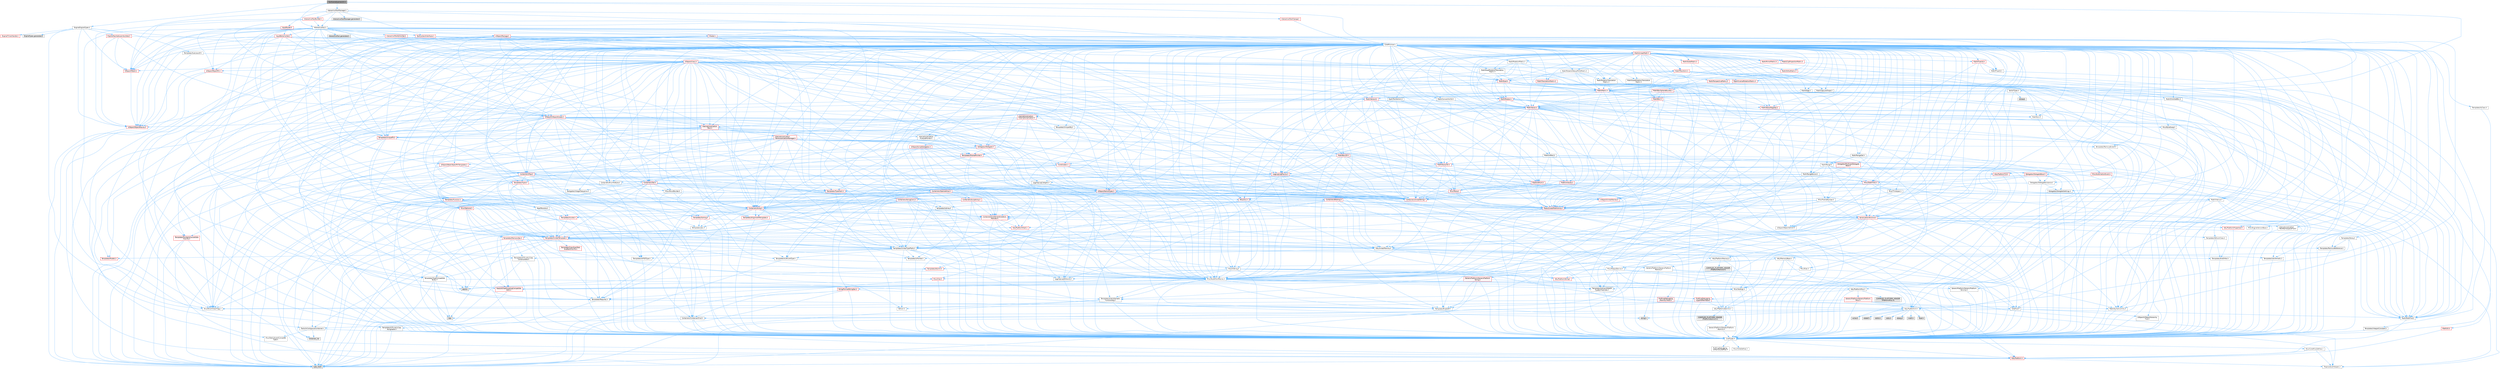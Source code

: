 digraph "ToolSceneQueriesUtil.h"
{
 // INTERACTIVE_SVG=YES
 // LATEX_PDF_SIZE
  bgcolor="transparent";
  edge [fontname=Helvetica,fontsize=10,labelfontname=Helvetica,labelfontsize=10];
  node [fontname=Helvetica,fontsize=10,shape=box,height=0.2,width=0.4];
  Node1 [id="Node000001",label="ToolSceneQueriesUtil.h",height=0.2,width=0.4,color="gray40", fillcolor="grey60", style="filled", fontcolor="black",tooltip=" "];
  Node1 -> Node2 [id="edge1_Node000001_Node000002",color="steelblue1",style="solid",tooltip=" "];
  Node2 [id="Node000002",label="CoreMinimal.h",height=0.2,width=0.4,color="grey40", fillcolor="white", style="filled",URL="$d7/d67/CoreMinimal_8h.html",tooltip=" "];
  Node2 -> Node3 [id="edge2_Node000002_Node000003",color="steelblue1",style="solid",tooltip=" "];
  Node3 [id="Node000003",label="CoreTypes.h",height=0.2,width=0.4,color="grey40", fillcolor="white", style="filled",URL="$dc/dec/CoreTypes_8h.html",tooltip=" "];
  Node3 -> Node4 [id="edge3_Node000003_Node000004",color="steelblue1",style="solid",tooltip=" "];
  Node4 [id="Node000004",label="HAL/Platform.h",height=0.2,width=0.4,color="red", fillcolor="#FFF0F0", style="filled",URL="$d9/dd0/Platform_8h.html",tooltip=" "];
  Node4 -> Node7 [id="edge4_Node000004_Node000007",color="steelblue1",style="solid",tooltip=" "];
  Node7 [id="Node000007",label="type_traits",height=0.2,width=0.4,color="grey60", fillcolor="#E0E0E0", style="filled",tooltip=" "];
  Node4 -> Node8 [id="edge5_Node000004_Node000008",color="steelblue1",style="solid",tooltip=" "];
  Node8 [id="Node000008",label="PreprocessorHelpers.h",height=0.2,width=0.4,color="grey40", fillcolor="white", style="filled",URL="$db/ddb/PreprocessorHelpers_8h.html",tooltip=" "];
  Node3 -> Node14 [id="edge6_Node000003_Node000014",color="steelblue1",style="solid",tooltip=" "];
  Node14 [id="Node000014",label="ProfilingDebugging\l/UMemoryDefines.h",height=0.2,width=0.4,color="grey40", fillcolor="white", style="filled",URL="$d2/da2/UMemoryDefines_8h.html",tooltip=" "];
  Node3 -> Node15 [id="edge7_Node000003_Node000015",color="steelblue1",style="solid",tooltip=" "];
  Node15 [id="Node000015",label="Misc/CoreMiscDefines.h",height=0.2,width=0.4,color="grey40", fillcolor="white", style="filled",URL="$da/d38/CoreMiscDefines_8h.html",tooltip=" "];
  Node15 -> Node4 [id="edge8_Node000015_Node000004",color="steelblue1",style="solid",tooltip=" "];
  Node15 -> Node8 [id="edge9_Node000015_Node000008",color="steelblue1",style="solid",tooltip=" "];
  Node3 -> Node16 [id="edge10_Node000003_Node000016",color="steelblue1",style="solid",tooltip=" "];
  Node16 [id="Node000016",label="Misc/CoreDefines.h",height=0.2,width=0.4,color="grey40", fillcolor="white", style="filled",URL="$d3/dd2/CoreDefines_8h.html",tooltip=" "];
  Node2 -> Node17 [id="edge11_Node000002_Node000017",color="steelblue1",style="solid",tooltip=" "];
  Node17 [id="Node000017",label="CoreFwd.h",height=0.2,width=0.4,color="grey40", fillcolor="white", style="filled",URL="$d1/d1e/CoreFwd_8h.html",tooltip=" "];
  Node17 -> Node3 [id="edge12_Node000017_Node000003",color="steelblue1",style="solid",tooltip=" "];
  Node17 -> Node18 [id="edge13_Node000017_Node000018",color="steelblue1",style="solid",tooltip=" "];
  Node18 [id="Node000018",label="Containers/ContainersFwd.h",height=0.2,width=0.4,color="grey40", fillcolor="white", style="filled",URL="$d4/d0a/ContainersFwd_8h.html",tooltip=" "];
  Node18 -> Node4 [id="edge14_Node000018_Node000004",color="steelblue1",style="solid",tooltip=" "];
  Node18 -> Node3 [id="edge15_Node000018_Node000003",color="steelblue1",style="solid",tooltip=" "];
  Node18 -> Node19 [id="edge16_Node000018_Node000019",color="steelblue1",style="solid",tooltip=" "];
  Node19 [id="Node000019",label="Traits/IsContiguousContainer.h",height=0.2,width=0.4,color="grey40", fillcolor="white", style="filled",URL="$d5/d3c/IsContiguousContainer_8h.html",tooltip=" "];
  Node19 -> Node3 [id="edge17_Node000019_Node000003",color="steelblue1",style="solid",tooltip=" "];
  Node19 -> Node20 [id="edge18_Node000019_Node000020",color="steelblue1",style="solid",tooltip=" "];
  Node20 [id="Node000020",label="Misc/StaticAssertComplete\lType.h",height=0.2,width=0.4,color="grey40", fillcolor="white", style="filled",URL="$d5/d4e/StaticAssertCompleteType_8h.html",tooltip=" "];
  Node19 -> Node21 [id="edge19_Node000019_Node000021",color="steelblue1",style="solid",tooltip=" "];
  Node21 [id="Node000021",label="initializer_list",height=0.2,width=0.4,color="grey60", fillcolor="#E0E0E0", style="filled",tooltip=" "];
  Node17 -> Node22 [id="edge20_Node000017_Node000022",color="steelblue1",style="solid",tooltip=" "];
  Node22 [id="Node000022",label="Math/MathFwd.h",height=0.2,width=0.4,color="grey40", fillcolor="white", style="filled",URL="$d2/d10/MathFwd_8h.html",tooltip=" "];
  Node22 -> Node4 [id="edge21_Node000022_Node000004",color="steelblue1",style="solid",tooltip=" "];
  Node17 -> Node23 [id="edge22_Node000017_Node000023",color="steelblue1",style="solid",tooltip=" "];
  Node23 [id="Node000023",label="UObject/UObjectHierarchy\lFwd.h",height=0.2,width=0.4,color="grey40", fillcolor="white", style="filled",URL="$d3/d13/UObjectHierarchyFwd_8h.html",tooltip=" "];
  Node2 -> Node23 [id="edge23_Node000002_Node000023",color="steelblue1",style="solid",tooltip=" "];
  Node2 -> Node18 [id="edge24_Node000002_Node000018",color="steelblue1",style="solid",tooltip=" "];
  Node2 -> Node24 [id="edge25_Node000002_Node000024",color="steelblue1",style="solid",tooltip=" "];
  Node24 [id="Node000024",label="Misc/VarArgs.h",height=0.2,width=0.4,color="grey40", fillcolor="white", style="filled",URL="$d5/d6f/VarArgs_8h.html",tooltip=" "];
  Node24 -> Node3 [id="edge26_Node000024_Node000003",color="steelblue1",style="solid",tooltip=" "];
  Node2 -> Node25 [id="edge27_Node000002_Node000025",color="steelblue1",style="solid",tooltip=" "];
  Node25 [id="Node000025",label="Logging/LogVerbosity.h",height=0.2,width=0.4,color="grey40", fillcolor="white", style="filled",URL="$d2/d8f/LogVerbosity_8h.html",tooltip=" "];
  Node25 -> Node3 [id="edge28_Node000025_Node000003",color="steelblue1",style="solid",tooltip=" "];
  Node2 -> Node26 [id="edge29_Node000002_Node000026",color="steelblue1",style="solid",tooltip=" "];
  Node26 [id="Node000026",label="Misc/OutputDevice.h",height=0.2,width=0.4,color="grey40", fillcolor="white", style="filled",URL="$d7/d32/OutputDevice_8h.html",tooltip=" "];
  Node26 -> Node17 [id="edge30_Node000026_Node000017",color="steelblue1",style="solid",tooltip=" "];
  Node26 -> Node3 [id="edge31_Node000026_Node000003",color="steelblue1",style="solid",tooltip=" "];
  Node26 -> Node25 [id="edge32_Node000026_Node000025",color="steelblue1",style="solid",tooltip=" "];
  Node26 -> Node24 [id="edge33_Node000026_Node000024",color="steelblue1",style="solid",tooltip=" "];
  Node26 -> Node27 [id="edge34_Node000026_Node000027",color="steelblue1",style="solid",tooltip=" "];
  Node27 [id="Node000027",label="Templates/IsArrayOrRefOf\lTypeByPredicate.h",height=0.2,width=0.4,color="grey40", fillcolor="white", style="filled",URL="$d6/da1/IsArrayOrRefOfTypeByPredicate_8h.html",tooltip=" "];
  Node27 -> Node3 [id="edge35_Node000027_Node000003",color="steelblue1",style="solid",tooltip=" "];
  Node26 -> Node28 [id="edge36_Node000026_Node000028",color="steelblue1",style="solid",tooltip=" "];
  Node28 [id="Node000028",label="Templates/IsValidVariadic\lFunctionArg.h",height=0.2,width=0.4,color="grey40", fillcolor="white", style="filled",URL="$d0/dc8/IsValidVariadicFunctionArg_8h.html",tooltip=" "];
  Node28 -> Node3 [id="edge37_Node000028_Node000003",color="steelblue1",style="solid",tooltip=" "];
  Node28 -> Node29 [id="edge38_Node000028_Node000029",color="steelblue1",style="solid",tooltip=" "];
  Node29 [id="Node000029",label="IsEnum.h",height=0.2,width=0.4,color="grey40", fillcolor="white", style="filled",URL="$d4/de5/IsEnum_8h.html",tooltip=" "];
  Node28 -> Node7 [id="edge39_Node000028_Node000007",color="steelblue1",style="solid",tooltip=" "];
  Node26 -> Node30 [id="edge40_Node000026_Node000030",color="steelblue1",style="solid",tooltip=" "];
  Node30 [id="Node000030",label="Traits/IsCharEncodingCompatible\lWith.h",height=0.2,width=0.4,color="red", fillcolor="#FFF0F0", style="filled",URL="$df/dd1/IsCharEncodingCompatibleWith_8h.html",tooltip=" "];
  Node30 -> Node7 [id="edge41_Node000030_Node000007",color="steelblue1",style="solid",tooltip=" "];
  Node2 -> Node32 [id="edge42_Node000002_Node000032",color="steelblue1",style="solid",tooltip=" "];
  Node32 [id="Node000032",label="HAL/PlatformCrt.h",height=0.2,width=0.4,color="grey40", fillcolor="white", style="filled",URL="$d8/d75/PlatformCrt_8h.html",tooltip=" "];
  Node32 -> Node33 [id="edge43_Node000032_Node000033",color="steelblue1",style="solid",tooltip=" "];
  Node33 [id="Node000033",label="new",height=0.2,width=0.4,color="grey60", fillcolor="#E0E0E0", style="filled",tooltip=" "];
  Node32 -> Node34 [id="edge44_Node000032_Node000034",color="steelblue1",style="solid",tooltip=" "];
  Node34 [id="Node000034",label="wchar.h",height=0.2,width=0.4,color="grey60", fillcolor="#E0E0E0", style="filled",tooltip=" "];
  Node32 -> Node35 [id="edge45_Node000032_Node000035",color="steelblue1",style="solid",tooltip=" "];
  Node35 [id="Node000035",label="stddef.h",height=0.2,width=0.4,color="grey60", fillcolor="#E0E0E0", style="filled",tooltip=" "];
  Node32 -> Node36 [id="edge46_Node000032_Node000036",color="steelblue1",style="solid",tooltip=" "];
  Node36 [id="Node000036",label="stdlib.h",height=0.2,width=0.4,color="grey60", fillcolor="#E0E0E0", style="filled",tooltip=" "];
  Node32 -> Node37 [id="edge47_Node000032_Node000037",color="steelblue1",style="solid",tooltip=" "];
  Node37 [id="Node000037",label="stdio.h",height=0.2,width=0.4,color="grey60", fillcolor="#E0E0E0", style="filled",tooltip=" "];
  Node32 -> Node38 [id="edge48_Node000032_Node000038",color="steelblue1",style="solid",tooltip=" "];
  Node38 [id="Node000038",label="stdarg.h",height=0.2,width=0.4,color="grey60", fillcolor="#E0E0E0", style="filled",tooltip=" "];
  Node32 -> Node39 [id="edge49_Node000032_Node000039",color="steelblue1",style="solid",tooltip=" "];
  Node39 [id="Node000039",label="math.h",height=0.2,width=0.4,color="grey60", fillcolor="#E0E0E0", style="filled",tooltip=" "];
  Node32 -> Node40 [id="edge50_Node000032_Node000040",color="steelblue1",style="solid",tooltip=" "];
  Node40 [id="Node000040",label="float.h",height=0.2,width=0.4,color="grey60", fillcolor="#E0E0E0", style="filled",tooltip=" "];
  Node32 -> Node41 [id="edge51_Node000032_Node000041",color="steelblue1",style="solid",tooltip=" "];
  Node41 [id="Node000041",label="string.h",height=0.2,width=0.4,color="grey60", fillcolor="#E0E0E0", style="filled",tooltip=" "];
  Node2 -> Node42 [id="edge52_Node000002_Node000042",color="steelblue1",style="solid",tooltip=" "];
  Node42 [id="Node000042",label="HAL/PlatformMisc.h",height=0.2,width=0.4,color="grey40", fillcolor="white", style="filled",URL="$d0/df5/PlatformMisc_8h.html",tooltip=" "];
  Node42 -> Node3 [id="edge53_Node000042_Node000003",color="steelblue1",style="solid",tooltip=" "];
  Node42 -> Node43 [id="edge54_Node000042_Node000043",color="steelblue1",style="solid",tooltip=" "];
  Node43 [id="Node000043",label="GenericPlatform/GenericPlatform\lMisc.h",height=0.2,width=0.4,color="red", fillcolor="#FFF0F0", style="filled",URL="$db/d9a/GenericPlatformMisc_8h.html",tooltip=" "];
  Node43 -> Node17 [id="edge55_Node000043_Node000017",color="steelblue1",style="solid",tooltip=" "];
  Node43 -> Node3 [id="edge56_Node000043_Node000003",color="steelblue1",style="solid",tooltip=" "];
  Node43 -> Node32 [id="edge57_Node000043_Node000032",color="steelblue1",style="solid",tooltip=" "];
  Node43 -> Node47 [id="edge58_Node000043_Node000047",color="steelblue1",style="solid",tooltip=" "];
  Node47 [id="Node000047",label="Math/NumericLimits.h",height=0.2,width=0.4,color="grey40", fillcolor="white", style="filled",URL="$df/d1b/NumericLimits_8h.html",tooltip=" "];
  Node47 -> Node3 [id="edge59_Node000047_Node000003",color="steelblue1",style="solid",tooltip=" "];
  Node43 -> Node49 [id="edge60_Node000043_Node000049",color="steelblue1",style="solid",tooltip=" "];
  Node49 [id="Node000049",label="Misc/EnumClassFlags.h",height=0.2,width=0.4,color="grey40", fillcolor="white", style="filled",URL="$d8/de7/EnumClassFlags_8h.html",tooltip=" "];
  Node42 -> Node52 [id="edge61_Node000042_Node000052",color="steelblue1",style="solid",tooltip=" "];
  Node52 [id="Node000052",label="COMPILED_PLATFORM_HEADER\l(PlatformMisc.h)",height=0.2,width=0.4,color="grey60", fillcolor="#E0E0E0", style="filled",tooltip=" "];
  Node42 -> Node53 [id="edge62_Node000042_Node000053",color="steelblue1",style="solid",tooltip=" "];
  Node53 [id="Node000053",label="ProfilingDebugging\l/CpuProfilerTrace.h",height=0.2,width=0.4,color="red", fillcolor="#FFF0F0", style="filled",URL="$da/dcb/CpuProfilerTrace_8h.html",tooltip=" "];
  Node53 -> Node3 [id="edge63_Node000053_Node000003",color="steelblue1",style="solid",tooltip=" "];
  Node53 -> Node18 [id="edge64_Node000053_Node000018",color="steelblue1",style="solid",tooltip=" "];
  Node53 -> Node54 [id="edge65_Node000053_Node000054",color="steelblue1",style="solid",tooltip=" "];
  Node54 [id="Node000054",label="HAL/PlatformAtomics.h",height=0.2,width=0.4,color="grey40", fillcolor="white", style="filled",URL="$d3/d36/PlatformAtomics_8h.html",tooltip=" "];
  Node54 -> Node3 [id="edge66_Node000054_Node000003",color="steelblue1",style="solid",tooltip=" "];
  Node54 -> Node55 [id="edge67_Node000054_Node000055",color="steelblue1",style="solid",tooltip=" "];
  Node55 [id="Node000055",label="GenericPlatform/GenericPlatform\lAtomics.h",height=0.2,width=0.4,color="grey40", fillcolor="white", style="filled",URL="$da/d72/GenericPlatformAtomics_8h.html",tooltip=" "];
  Node55 -> Node3 [id="edge68_Node000055_Node000003",color="steelblue1",style="solid",tooltip=" "];
  Node54 -> Node56 [id="edge69_Node000054_Node000056",color="steelblue1",style="solid",tooltip=" "];
  Node56 [id="Node000056",label="COMPILED_PLATFORM_HEADER\l(PlatformAtomics.h)",height=0.2,width=0.4,color="grey60", fillcolor="#E0E0E0", style="filled",tooltip=" "];
  Node53 -> Node8 [id="edge70_Node000053_Node000008",color="steelblue1",style="solid",tooltip=" "];
  Node2 -> Node61 [id="edge71_Node000002_Node000061",color="steelblue1",style="solid",tooltip=" "];
  Node61 [id="Node000061",label="Misc/AssertionMacros.h",height=0.2,width=0.4,color="grey40", fillcolor="white", style="filled",URL="$d0/dfa/AssertionMacros_8h.html",tooltip=" "];
  Node61 -> Node3 [id="edge72_Node000061_Node000003",color="steelblue1",style="solid",tooltip=" "];
  Node61 -> Node4 [id="edge73_Node000061_Node000004",color="steelblue1",style="solid",tooltip=" "];
  Node61 -> Node42 [id="edge74_Node000061_Node000042",color="steelblue1",style="solid",tooltip=" "];
  Node61 -> Node8 [id="edge75_Node000061_Node000008",color="steelblue1",style="solid",tooltip=" "];
  Node61 -> Node62 [id="edge76_Node000061_Node000062",color="steelblue1",style="solid",tooltip=" "];
  Node62 [id="Node000062",label="Templates/EnableIf.h",height=0.2,width=0.4,color="grey40", fillcolor="white", style="filled",URL="$d7/d60/EnableIf_8h.html",tooltip=" "];
  Node62 -> Node3 [id="edge77_Node000062_Node000003",color="steelblue1",style="solid",tooltip=" "];
  Node61 -> Node27 [id="edge78_Node000061_Node000027",color="steelblue1",style="solid",tooltip=" "];
  Node61 -> Node28 [id="edge79_Node000061_Node000028",color="steelblue1",style="solid",tooltip=" "];
  Node61 -> Node30 [id="edge80_Node000061_Node000030",color="steelblue1",style="solid",tooltip=" "];
  Node61 -> Node24 [id="edge81_Node000061_Node000024",color="steelblue1",style="solid",tooltip=" "];
  Node61 -> Node63 [id="edge82_Node000061_Node000063",color="steelblue1",style="solid",tooltip=" "];
  Node63 [id="Node000063",label="String/FormatStringSan.h",height=0.2,width=0.4,color="red", fillcolor="#FFF0F0", style="filled",URL="$d3/d8b/FormatStringSan_8h.html",tooltip=" "];
  Node63 -> Node7 [id="edge83_Node000063_Node000007",color="steelblue1",style="solid",tooltip=" "];
  Node63 -> Node3 [id="edge84_Node000063_Node000003",color="steelblue1",style="solid",tooltip=" "];
  Node63 -> Node64 [id="edge85_Node000063_Node000064",color="steelblue1",style="solid",tooltip=" "];
  Node64 [id="Node000064",label="Templates/Requires.h",height=0.2,width=0.4,color="grey40", fillcolor="white", style="filled",URL="$dc/d96/Requires_8h.html",tooltip=" "];
  Node64 -> Node62 [id="edge86_Node000064_Node000062",color="steelblue1",style="solid",tooltip=" "];
  Node64 -> Node7 [id="edge87_Node000064_Node000007",color="steelblue1",style="solid",tooltip=" "];
  Node63 -> Node28 [id="edge88_Node000063_Node000028",color="steelblue1",style="solid",tooltip=" "];
  Node63 -> Node18 [id="edge89_Node000063_Node000018",color="steelblue1",style="solid",tooltip=" "];
  Node61 -> Node69 [id="edge90_Node000061_Node000069",color="steelblue1",style="solid",tooltip=" "];
  Node69 [id="Node000069",label="atomic",height=0.2,width=0.4,color="grey60", fillcolor="#E0E0E0", style="filled",tooltip=" "];
  Node2 -> Node70 [id="edge91_Node000002_Node000070",color="steelblue1",style="solid",tooltip=" "];
  Node70 [id="Node000070",label="Templates/IsPointer.h",height=0.2,width=0.4,color="grey40", fillcolor="white", style="filled",URL="$d7/d05/IsPointer_8h.html",tooltip=" "];
  Node70 -> Node3 [id="edge92_Node000070_Node000003",color="steelblue1",style="solid",tooltip=" "];
  Node2 -> Node71 [id="edge93_Node000002_Node000071",color="steelblue1",style="solid",tooltip=" "];
  Node71 [id="Node000071",label="HAL/PlatformMemory.h",height=0.2,width=0.4,color="grey40", fillcolor="white", style="filled",URL="$de/d68/PlatformMemory_8h.html",tooltip=" "];
  Node71 -> Node3 [id="edge94_Node000071_Node000003",color="steelblue1",style="solid",tooltip=" "];
  Node71 -> Node72 [id="edge95_Node000071_Node000072",color="steelblue1",style="solid",tooltip=" "];
  Node72 [id="Node000072",label="GenericPlatform/GenericPlatform\lMemory.h",height=0.2,width=0.4,color="grey40", fillcolor="white", style="filled",URL="$dd/d22/GenericPlatformMemory_8h.html",tooltip=" "];
  Node72 -> Node17 [id="edge96_Node000072_Node000017",color="steelblue1",style="solid",tooltip=" "];
  Node72 -> Node3 [id="edge97_Node000072_Node000003",color="steelblue1",style="solid",tooltip=" "];
  Node72 -> Node73 [id="edge98_Node000072_Node000073",color="steelblue1",style="solid",tooltip=" "];
  Node73 [id="Node000073",label="HAL/PlatformString.h",height=0.2,width=0.4,color="red", fillcolor="#FFF0F0", style="filled",URL="$db/db5/PlatformString_8h.html",tooltip=" "];
  Node73 -> Node3 [id="edge99_Node000073_Node000003",color="steelblue1",style="solid",tooltip=" "];
  Node72 -> Node41 [id="edge100_Node000072_Node000041",color="steelblue1",style="solid",tooltip=" "];
  Node72 -> Node34 [id="edge101_Node000072_Node000034",color="steelblue1",style="solid",tooltip=" "];
  Node71 -> Node75 [id="edge102_Node000071_Node000075",color="steelblue1",style="solid",tooltip=" "];
  Node75 [id="Node000075",label="COMPILED_PLATFORM_HEADER\l(PlatformMemory.h)",height=0.2,width=0.4,color="grey60", fillcolor="#E0E0E0", style="filled",tooltip=" "];
  Node2 -> Node54 [id="edge103_Node000002_Node000054",color="steelblue1",style="solid",tooltip=" "];
  Node2 -> Node76 [id="edge104_Node000002_Node000076",color="steelblue1",style="solid",tooltip=" "];
  Node76 [id="Node000076",label="Misc/Exec.h",height=0.2,width=0.4,color="grey40", fillcolor="white", style="filled",URL="$de/ddb/Exec_8h.html",tooltip=" "];
  Node76 -> Node3 [id="edge105_Node000076_Node000003",color="steelblue1",style="solid",tooltip=" "];
  Node76 -> Node61 [id="edge106_Node000076_Node000061",color="steelblue1",style="solid",tooltip=" "];
  Node2 -> Node77 [id="edge107_Node000002_Node000077",color="steelblue1",style="solid",tooltip=" "];
  Node77 [id="Node000077",label="HAL/MemoryBase.h",height=0.2,width=0.4,color="grey40", fillcolor="white", style="filled",URL="$d6/d9f/MemoryBase_8h.html",tooltip=" "];
  Node77 -> Node3 [id="edge108_Node000077_Node000003",color="steelblue1",style="solid",tooltip=" "];
  Node77 -> Node54 [id="edge109_Node000077_Node000054",color="steelblue1",style="solid",tooltip=" "];
  Node77 -> Node32 [id="edge110_Node000077_Node000032",color="steelblue1",style="solid",tooltip=" "];
  Node77 -> Node76 [id="edge111_Node000077_Node000076",color="steelblue1",style="solid",tooltip=" "];
  Node77 -> Node26 [id="edge112_Node000077_Node000026",color="steelblue1",style="solid",tooltip=" "];
  Node77 -> Node78 [id="edge113_Node000077_Node000078",color="steelblue1",style="solid",tooltip=" "];
  Node78 [id="Node000078",label="Templates/Atomic.h",height=0.2,width=0.4,color="red", fillcolor="#FFF0F0", style="filled",URL="$d3/d91/Atomic_8h.html",tooltip=" "];
  Node78 -> Node69 [id="edge114_Node000078_Node000069",color="steelblue1",style="solid",tooltip=" "];
  Node2 -> Node87 [id="edge115_Node000002_Node000087",color="steelblue1",style="solid",tooltip=" "];
  Node87 [id="Node000087",label="HAL/UnrealMemory.h",height=0.2,width=0.4,color="grey40", fillcolor="white", style="filled",URL="$d9/d96/UnrealMemory_8h.html",tooltip=" "];
  Node87 -> Node3 [id="edge116_Node000087_Node000003",color="steelblue1",style="solid",tooltip=" "];
  Node87 -> Node72 [id="edge117_Node000087_Node000072",color="steelblue1",style="solid",tooltip=" "];
  Node87 -> Node77 [id="edge118_Node000087_Node000077",color="steelblue1",style="solid",tooltip=" "];
  Node87 -> Node71 [id="edge119_Node000087_Node000071",color="steelblue1",style="solid",tooltip=" "];
  Node87 -> Node88 [id="edge120_Node000087_Node000088",color="steelblue1",style="solid",tooltip=" "];
  Node88 [id="Node000088",label="ProfilingDebugging\l/MemoryTrace.h",height=0.2,width=0.4,color="red", fillcolor="#FFF0F0", style="filled",URL="$da/dd7/MemoryTrace_8h.html",tooltip=" "];
  Node88 -> Node4 [id="edge121_Node000088_Node000004",color="steelblue1",style="solid",tooltip=" "];
  Node88 -> Node49 [id="edge122_Node000088_Node000049",color="steelblue1",style="solid",tooltip=" "];
  Node87 -> Node70 [id="edge123_Node000087_Node000070",color="steelblue1",style="solid",tooltip=" "];
  Node2 -> Node89 [id="edge124_Node000002_Node000089",color="steelblue1",style="solid",tooltip=" "];
  Node89 [id="Node000089",label="Templates/IsArithmetic.h",height=0.2,width=0.4,color="grey40", fillcolor="white", style="filled",URL="$d2/d5d/IsArithmetic_8h.html",tooltip=" "];
  Node89 -> Node3 [id="edge125_Node000089_Node000003",color="steelblue1",style="solid",tooltip=" "];
  Node2 -> Node83 [id="edge126_Node000002_Node000083",color="steelblue1",style="solid",tooltip=" "];
  Node83 [id="Node000083",label="Templates/AndOrNot.h",height=0.2,width=0.4,color="grey40", fillcolor="white", style="filled",URL="$db/d0a/AndOrNot_8h.html",tooltip=" "];
  Node83 -> Node3 [id="edge127_Node000083_Node000003",color="steelblue1",style="solid",tooltip=" "];
  Node2 -> Node90 [id="edge128_Node000002_Node000090",color="steelblue1",style="solid",tooltip=" "];
  Node90 [id="Node000090",label="Templates/IsPODType.h",height=0.2,width=0.4,color="grey40", fillcolor="white", style="filled",URL="$d7/db1/IsPODType_8h.html",tooltip=" "];
  Node90 -> Node3 [id="edge129_Node000090_Node000003",color="steelblue1",style="solid",tooltip=" "];
  Node2 -> Node91 [id="edge130_Node000002_Node000091",color="steelblue1",style="solid",tooltip=" "];
  Node91 [id="Node000091",label="Templates/IsUECoreType.h",height=0.2,width=0.4,color="grey40", fillcolor="white", style="filled",URL="$d1/db8/IsUECoreType_8h.html",tooltip=" "];
  Node91 -> Node3 [id="edge131_Node000091_Node000003",color="steelblue1",style="solid",tooltip=" "];
  Node91 -> Node7 [id="edge132_Node000091_Node000007",color="steelblue1",style="solid",tooltip=" "];
  Node2 -> Node84 [id="edge133_Node000002_Node000084",color="steelblue1",style="solid",tooltip=" "];
  Node84 [id="Node000084",label="Templates/IsTriviallyCopy\lConstructible.h",height=0.2,width=0.4,color="grey40", fillcolor="white", style="filled",URL="$d3/d78/IsTriviallyCopyConstructible_8h.html",tooltip=" "];
  Node84 -> Node3 [id="edge134_Node000084_Node000003",color="steelblue1",style="solid",tooltip=" "];
  Node84 -> Node7 [id="edge135_Node000084_Node000007",color="steelblue1",style="solid",tooltip=" "];
  Node2 -> Node92 [id="edge136_Node000002_Node000092",color="steelblue1",style="solid",tooltip=" "];
  Node92 [id="Node000092",label="Templates/UnrealTypeTraits.h",height=0.2,width=0.4,color="grey40", fillcolor="white", style="filled",URL="$d2/d2d/UnrealTypeTraits_8h.html",tooltip=" "];
  Node92 -> Node3 [id="edge137_Node000092_Node000003",color="steelblue1",style="solid",tooltip=" "];
  Node92 -> Node70 [id="edge138_Node000092_Node000070",color="steelblue1",style="solid",tooltip=" "];
  Node92 -> Node61 [id="edge139_Node000092_Node000061",color="steelblue1",style="solid",tooltip=" "];
  Node92 -> Node83 [id="edge140_Node000092_Node000083",color="steelblue1",style="solid",tooltip=" "];
  Node92 -> Node62 [id="edge141_Node000092_Node000062",color="steelblue1",style="solid",tooltip=" "];
  Node92 -> Node89 [id="edge142_Node000092_Node000089",color="steelblue1",style="solid",tooltip=" "];
  Node92 -> Node29 [id="edge143_Node000092_Node000029",color="steelblue1",style="solid",tooltip=" "];
  Node92 -> Node93 [id="edge144_Node000092_Node000093",color="steelblue1",style="solid",tooltip=" "];
  Node93 [id="Node000093",label="Templates/Models.h",height=0.2,width=0.4,color="red", fillcolor="#FFF0F0", style="filled",URL="$d3/d0c/Models_8h.html",tooltip=" "];
  Node92 -> Node90 [id="edge145_Node000092_Node000090",color="steelblue1",style="solid",tooltip=" "];
  Node92 -> Node91 [id="edge146_Node000092_Node000091",color="steelblue1",style="solid",tooltip=" "];
  Node92 -> Node84 [id="edge147_Node000092_Node000084",color="steelblue1",style="solid",tooltip=" "];
  Node2 -> Node62 [id="edge148_Node000002_Node000062",color="steelblue1",style="solid",tooltip=" "];
  Node2 -> Node94 [id="edge149_Node000002_Node000094",color="steelblue1",style="solid",tooltip=" "];
  Node94 [id="Node000094",label="Templates/RemoveReference.h",height=0.2,width=0.4,color="grey40", fillcolor="white", style="filled",URL="$da/dbe/RemoveReference_8h.html",tooltip=" "];
  Node94 -> Node3 [id="edge150_Node000094_Node000003",color="steelblue1",style="solid",tooltip=" "];
  Node2 -> Node95 [id="edge151_Node000002_Node000095",color="steelblue1",style="solid",tooltip=" "];
  Node95 [id="Node000095",label="Templates/IntegralConstant.h",height=0.2,width=0.4,color="grey40", fillcolor="white", style="filled",URL="$db/d1b/IntegralConstant_8h.html",tooltip=" "];
  Node95 -> Node3 [id="edge152_Node000095_Node000003",color="steelblue1",style="solid",tooltip=" "];
  Node2 -> Node96 [id="edge153_Node000002_Node000096",color="steelblue1",style="solid",tooltip=" "];
  Node96 [id="Node000096",label="Templates/IsClass.h",height=0.2,width=0.4,color="grey40", fillcolor="white", style="filled",URL="$db/dcb/IsClass_8h.html",tooltip=" "];
  Node96 -> Node3 [id="edge154_Node000096_Node000003",color="steelblue1",style="solid",tooltip=" "];
  Node2 -> Node97 [id="edge155_Node000002_Node000097",color="steelblue1",style="solid",tooltip=" "];
  Node97 [id="Node000097",label="Templates/TypeCompatible\lBytes.h",height=0.2,width=0.4,color="grey40", fillcolor="white", style="filled",URL="$df/d0a/TypeCompatibleBytes_8h.html",tooltip=" "];
  Node97 -> Node3 [id="edge156_Node000097_Node000003",color="steelblue1",style="solid",tooltip=" "];
  Node97 -> Node41 [id="edge157_Node000097_Node000041",color="steelblue1",style="solid",tooltip=" "];
  Node97 -> Node33 [id="edge158_Node000097_Node000033",color="steelblue1",style="solid",tooltip=" "];
  Node97 -> Node7 [id="edge159_Node000097_Node000007",color="steelblue1",style="solid",tooltip=" "];
  Node2 -> Node19 [id="edge160_Node000002_Node000019",color="steelblue1",style="solid",tooltip=" "];
  Node2 -> Node98 [id="edge161_Node000002_Node000098",color="steelblue1",style="solid",tooltip=" "];
  Node98 [id="Node000098",label="Templates/UnrealTemplate.h",height=0.2,width=0.4,color="red", fillcolor="#FFF0F0", style="filled",URL="$d4/d24/UnrealTemplate_8h.html",tooltip=" "];
  Node98 -> Node3 [id="edge162_Node000098_Node000003",color="steelblue1",style="solid",tooltip=" "];
  Node98 -> Node70 [id="edge163_Node000098_Node000070",color="steelblue1",style="solid",tooltip=" "];
  Node98 -> Node87 [id="edge164_Node000098_Node000087",color="steelblue1",style="solid",tooltip=" "];
  Node98 -> Node99 [id="edge165_Node000098_Node000099",color="steelblue1",style="solid",tooltip=" "];
  Node99 [id="Node000099",label="Templates/CopyQualifiers\lAndRefsFromTo.h",height=0.2,width=0.4,color="red", fillcolor="#FFF0F0", style="filled",URL="$d3/db3/CopyQualifiersAndRefsFromTo_8h.html",tooltip=" "];
  Node98 -> Node92 [id="edge166_Node000098_Node000092",color="steelblue1",style="solid",tooltip=" "];
  Node98 -> Node94 [id="edge167_Node000098_Node000094",color="steelblue1",style="solid",tooltip=" "];
  Node98 -> Node64 [id="edge168_Node000098_Node000064",color="steelblue1",style="solid",tooltip=" "];
  Node98 -> Node97 [id="edge169_Node000098_Node000097",color="steelblue1",style="solid",tooltip=" "];
  Node98 -> Node19 [id="edge170_Node000098_Node000019",color="steelblue1",style="solid",tooltip=" "];
  Node98 -> Node7 [id="edge171_Node000098_Node000007",color="steelblue1",style="solid",tooltip=" "];
  Node2 -> Node47 [id="edge172_Node000002_Node000047",color="steelblue1",style="solid",tooltip=" "];
  Node2 -> Node102 [id="edge173_Node000002_Node000102",color="steelblue1",style="solid",tooltip=" "];
  Node102 [id="Node000102",label="HAL/PlatformMath.h",height=0.2,width=0.4,color="red", fillcolor="#FFF0F0", style="filled",URL="$dc/d53/PlatformMath_8h.html",tooltip=" "];
  Node102 -> Node3 [id="edge174_Node000102_Node000003",color="steelblue1",style="solid",tooltip=" "];
  Node2 -> Node85 [id="edge175_Node000002_Node000085",color="steelblue1",style="solid",tooltip=" "];
  Node85 [id="Node000085",label="Templates/IsTriviallyCopy\lAssignable.h",height=0.2,width=0.4,color="grey40", fillcolor="white", style="filled",URL="$d2/df2/IsTriviallyCopyAssignable_8h.html",tooltip=" "];
  Node85 -> Node3 [id="edge176_Node000085_Node000003",color="steelblue1",style="solid",tooltip=" "];
  Node85 -> Node7 [id="edge177_Node000085_Node000007",color="steelblue1",style="solid",tooltip=" "];
  Node2 -> Node110 [id="edge178_Node000002_Node000110",color="steelblue1",style="solid",tooltip=" "];
  Node110 [id="Node000110",label="Templates/MemoryOps.h",height=0.2,width=0.4,color="red", fillcolor="#FFF0F0", style="filled",URL="$db/dea/MemoryOps_8h.html",tooltip=" "];
  Node110 -> Node3 [id="edge179_Node000110_Node000003",color="steelblue1",style="solid",tooltip=" "];
  Node110 -> Node87 [id="edge180_Node000110_Node000087",color="steelblue1",style="solid",tooltip=" "];
  Node110 -> Node85 [id="edge181_Node000110_Node000085",color="steelblue1",style="solid",tooltip=" "];
  Node110 -> Node84 [id="edge182_Node000110_Node000084",color="steelblue1",style="solid",tooltip=" "];
  Node110 -> Node64 [id="edge183_Node000110_Node000064",color="steelblue1",style="solid",tooltip=" "];
  Node110 -> Node92 [id="edge184_Node000110_Node000092",color="steelblue1",style="solid",tooltip=" "];
  Node110 -> Node33 [id="edge185_Node000110_Node000033",color="steelblue1",style="solid",tooltip=" "];
  Node110 -> Node7 [id="edge186_Node000110_Node000007",color="steelblue1",style="solid",tooltip=" "];
  Node2 -> Node111 [id="edge187_Node000002_Node000111",color="steelblue1",style="solid",tooltip=" "];
  Node111 [id="Node000111",label="Containers/ContainerAllocation\lPolicies.h",height=0.2,width=0.4,color="red", fillcolor="#FFF0F0", style="filled",URL="$d7/dff/ContainerAllocationPolicies_8h.html",tooltip=" "];
  Node111 -> Node3 [id="edge188_Node000111_Node000003",color="steelblue1",style="solid",tooltip=" "];
  Node111 -> Node111 [id="edge189_Node000111_Node000111",color="steelblue1",style="solid",tooltip=" "];
  Node111 -> Node102 [id="edge190_Node000111_Node000102",color="steelblue1",style="solid",tooltip=" "];
  Node111 -> Node87 [id="edge191_Node000111_Node000087",color="steelblue1",style="solid",tooltip=" "];
  Node111 -> Node47 [id="edge192_Node000111_Node000047",color="steelblue1",style="solid",tooltip=" "];
  Node111 -> Node61 [id="edge193_Node000111_Node000061",color="steelblue1",style="solid",tooltip=" "];
  Node111 -> Node110 [id="edge194_Node000111_Node000110",color="steelblue1",style="solid",tooltip=" "];
  Node111 -> Node97 [id="edge195_Node000111_Node000097",color="steelblue1",style="solid",tooltip=" "];
  Node111 -> Node7 [id="edge196_Node000111_Node000007",color="steelblue1",style="solid",tooltip=" "];
  Node2 -> Node114 [id="edge197_Node000002_Node000114",color="steelblue1",style="solid",tooltip=" "];
  Node114 [id="Node000114",label="Templates/IsEnumClass.h",height=0.2,width=0.4,color="grey40", fillcolor="white", style="filled",URL="$d7/d15/IsEnumClass_8h.html",tooltip=" "];
  Node114 -> Node3 [id="edge198_Node000114_Node000003",color="steelblue1",style="solid",tooltip=" "];
  Node114 -> Node83 [id="edge199_Node000114_Node000083",color="steelblue1",style="solid",tooltip=" "];
  Node2 -> Node115 [id="edge200_Node000002_Node000115",color="steelblue1",style="solid",tooltip=" "];
  Node115 [id="Node000115",label="HAL/PlatformProperties.h",height=0.2,width=0.4,color="red", fillcolor="#FFF0F0", style="filled",URL="$d9/db0/PlatformProperties_8h.html",tooltip=" "];
  Node115 -> Node3 [id="edge201_Node000115_Node000003",color="steelblue1",style="solid",tooltip=" "];
  Node2 -> Node118 [id="edge202_Node000002_Node000118",color="steelblue1",style="solid",tooltip=" "];
  Node118 [id="Node000118",label="Misc/EngineVersionBase.h",height=0.2,width=0.4,color="grey40", fillcolor="white", style="filled",URL="$d5/d2b/EngineVersionBase_8h.html",tooltip=" "];
  Node118 -> Node3 [id="edge203_Node000118_Node000003",color="steelblue1",style="solid",tooltip=" "];
  Node2 -> Node119 [id="edge204_Node000002_Node000119",color="steelblue1",style="solid",tooltip=" "];
  Node119 [id="Node000119",label="Internationalization\l/TextNamespaceFwd.h",height=0.2,width=0.4,color="grey40", fillcolor="white", style="filled",URL="$d8/d97/TextNamespaceFwd_8h.html",tooltip=" "];
  Node119 -> Node3 [id="edge205_Node000119_Node000003",color="steelblue1",style="solid",tooltip=" "];
  Node2 -> Node120 [id="edge206_Node000002_Node000120",color="steelblue1",style="solid",tooltip=" "];
  Node120 [id="Node000120",label="Serialization/Archive.h",height=0.2,width=0.4,color="red", fillcolor="#FFF0F0", style="filled",URL="$d7/d3b/Archive_8h.html",tooltip=" "];
  Node120 -> Node17 [id="edge207_Node000120_Node000017",color="steelblue1",style="solid",tooltip=" "];
  Node120 -> Node3 [id="edge208_Node000120_Node000003",color="steelblue1",style="solid",tooltip=" "];
  Node120 -> Node115 [id="edge209_Node000120_Node000115",color="steelblue1",style="solid",tooltip=" "];
  Node120 -> Node119 [id="edge210_Node000120_Node000119",color="steelblue1",style="solid",tooltip=" "];
  Node120 -> Node22 [id="edge211_Node000120_Node000022",color="steelblue1",style="solid",tooltip=" "];
  Node120 -> Node61 [id="edge212_Node000120_Node000061",color="steelblue1",style="solid",tooltip=" "];
  Node120 -> Node118 [id="edge213_Node000120_Node000118",color="steelblue1",style="solid",tooltip=" "];
  Node120 -> Node24 [id="edge214_Node000120_Node000024",color="steelblue1",style="solid",tooltip=" "];
  Node120 -> Node62 [id="edge215_Node000120_Node000062",color="steelblue1",style="solid",tooltip=" "];
  Node120 -> Node27 [id="edge216_Node000120_Node000027",color="steelblue1",style="solid",tooltip=" "];
  Node120 -> Node114 [id="edge217_Node000120_Node000114",color="steelblue1",style="solid",tooltip=" "];
  Node120 -> Node28 [id="edge218_Node000120_Node000028",color="steelblue1",style="solid",tooltip=" "];
  Node120 -> Node98 [id="edge219_Node000120_Node000098",color="steelblue1",style="solid",tooltip=" "];
  Node120 -> Node30 [id="edge220_Node000120_Node000030",color="steelblue1",style="solid",tooltip=" "];
  Node120 -> Node123 [id="edge221_Node000120_Node000123",color="steelblue1",style="solid",tooltip=" "];
  Node123 [id="Node000123",label="UObject/ObjectVersion.h",height=0.2,width=0.4,color="grey40", fillcolor="white", style="filled",URL="$da/d63/ObjectVersion_8h.html",tooltip=" "];
  Node123 -> Node3 [id="edge222_Node000123_Node000003",color="steelblue1",style="solid",tooltip=" "];
  Node2 -> Node124 [id="edge223_Node000002_Node000124",color="steelblue1",style="solid",tooltip=" "];
  Node124 [id="Node000124",label="Templates/Less.h",height=0.2,width=0.4,color="grey40", fillcolor="white", style="filled",URL="$de/dc8/Less_8h.html",tooltip=" "];
  Node124 -> Node3 [id="edge224_Node000124_Node000003",color="steelblue1",style="solid",tooltip=" "];
  Node124 -> Node98 [id="edge225_Node000124_Node000098",color="steelblue1",style="solid",tooltip=" "];
  Node2 -> Node125 [id="edge226_Node000002_Node000125",color="steelblue1",style="solid",tooltip=" "];
  Node125 [id="Node000125",label="Templates/Sorting.h",height=0.2,width=0.4,color="red", fillcolor="#FFF0F0", style="filled",URL="$d3/d9e/Sorting_8h.html",tooltip=" "];
  Node125 -> Node3 [id="edge227_Node000125_Node000003",color="steelblue1",style="solid",tooltip=" "];
  Node125 -> Node102 [id="edge228_Node000125_Node000102",color="steelblue1",style="solid",tooltip=" "];
  Node125 -> Node124 [id="edge229_Node000125_Node000124",color="steelblue1",style="solid",tooltip=" "];
  Node2 -> Node136 [id="edge230_Node000002_Node000136",color="steelblue1",style="solid",tooltip=" "];
  Node136 [id="Node000136",label="Misc/Char.h",height=0.2,width=0.4,color="red", fillcolor="#FFF0F0", style="filled",URL="$d0/d58/Char_8h.html",tooltip=" "];
  Node136 -> Node3 [id="edge231_Node000136_Node000003",color="steelblue1",style="solid",tooltip=" "];
  Node136 -> Node7 [id="edge232_Node000136_Node000007",color="steelblue1",style="solid",tooltip=" "];
  Node2 -> Node139 [id="edge233_Node000002_Node000139",color="steelblue1",style="solid",tooltip=" "];
  Node139 [id="Node000139",label="GenericPlatform/GenericPlatform\lStricmp.h",height=0.2,width=0.4,color="grey40", fillcolor="white", style="filled",URL="$d2/d86/GenericPlatformStricmp_8h.html",tooltip=" "];
  Node139 -> Node3 [id="edge234_Node000139_Node000003",color="steelblue1",style="solid",tooltip=" "];
  Node2 -> Node140 [id="edge235_Node000002_Node000140",color="steelblue1",style="solid",tooltip=" "];
  Node140 [id="Node000140",label="GenericPlatform/GenericPlatform\lString.h",height=0.2,width=0.4,color="red", fillcolor="#FFF0F0", style="filled",URL="$dd/d20/GenericPlatformString_8h.html",tooltip=" "];
  Node140 -> Node3 [id="edge236_Node000140_Node000003",color="steelblue1",style="solid",tooltip=" "];
  Node140 -> Node139 [id="edge237_Node000140_Node000139",color="steelblue1",style="solid",tooltip=" "];
  Node140 -> Node62 [id="edge238_Node000140_Node000062",color="steelblue1",style="solid",tooltip=" "];
  Node140 -> Node30 [id="edge239_Node000140_Node000030",color="steelblue1",style="solid",tooltip=" "];
  Node140 -> Node7 [id="edge240_Node000140_Node000007",color="steelblue1",style="solid",tooltip=" "];
  Node2 -> Node73 [id="edge241_Node000002_Node000073",color="steelblue1",style="solid",tooltip=" "];
  Node2 -> Node143 [id="edge242_Node000002_Node000143",color="steelblue1",style="solid",tooltip=" "];
  Node143 [id="Node000143",label="Misc/CString.h",height=0.2,width=0.4,color="grey40", fillcolor="white", style="filled",URL="$d2/d49/CString_8h.html",tooltip=" "];
  Node143 -> Node3 [id="edge243_Node000143_Node000003",color="steelblue1",style="solid",tooltip=" "];
  Node143 -> Node32 [id="edge244_Node000143_Node000032",color="steelblue1",style="solid",tooltip=" "];
  Node143 -> Node73 [id="edge245_Node000143_Node000073",color="steelblue1",style="solid",tooltip=" "];
  Node143 -> Node61 [id="edge246_Node000143_Node000061",color="steelblue1",style="solid",tooltip=" "];
  Node143 -> Node136 [id="edge247_Node000143_Node000136",color="steelblue1",style="solid",tooltip=" "];
  Node143 -> Node24 [id="edge248_Node000143_Node000024",color="steelblue1",style="solid",tooltip=" "];
  Node143 -> Node27 [id="edge249_Node000143_Node000027",color="steelblue1",style="solid",tooltip=" "];
  Node143 -> Node28 [id="edge250_Node000143_Node000028",color="steelblue1",style="solid",tooltip=" "];
  Node143 -> Node30 [id="edge251_Node000143_Node000030",color="steelblue1",style="solid",tooltip=" "];
  Node2 -> Node144 [id="edge252_Node000002_Node000144",color="steelblue1",style="solid",tooltip=" "];
  Node144 [id="Node000144",label="Misc/Crc.h",height=0.2,width=0.4,color="red", fillcolor="#FFF0F0", style="filled",URL="$d4/dd2/Crc_8h.html",tooltip=" "];
  Node144 -> Node3 [id="edge253_Node000144_Node000003",color="steelblue1",style="solid",tooltip=" "];
  Node144 -> Node73 [id="edge254_Node000144_Node000073",color="steelblue1",style="solid",tooltip=" "];
  Node144 -> Node61 [id="edge255_Node000144_Node000061",color="steelblue1",style="solid",tooltip=" "];
  Node144 -> Node143 [id="edge256_Node000144_Node000143",color="steelblue1",style="solid",tooltip=" "];
  Node144 -> Node136 [id="edge257_Node000144_Node000136",color="steelblue1",style="solid",tooltip=" "];
  Node144 -> Node92 [id="edge258_Node000144_Node000092",color="steelblue1",style="solid",tooltip=" "];
  Node2 -> Node135 [id="edge259_Node000002_Node000135",color="steelblue1",style="solid",tooltip=" "];
  Node135 [id="Node000135",label="Math/UnrealMathUtility.h",height=0.2,width=0.4,color="red", fillcolor="#FFF0F0", style="filled",URL="$db/db8/UnrealMathUtility_8h.html",tooltip=" "];
  Node135 -> Node3 [id="edge260_Node000135_Node000003",color="steelblue1",style="solid",tooltip=" "];
  Node135 -> Node61 [id="edge261_Node000135_Node000061",color="steelblue1",style="solid",tooltip=" "];
  Node135 -> Node102 [id="edge262_Node000135_Node000102",color="steelblue1",style="solid",tooltip=" "];
  Node135 -> Node22 [id="edge263_Node000135_Node000022",color="steelblue1",style="solid",tooltip=" "];
  Node135 -> Node64 [id="edge264_Node000135_Node000064",color="steelblue1",style="solid",tooltip=" "];
  Node2 -> Node145 [id="edge265_Node000002_Node000145",color="steelblue1",style="solid",tooltip=" "];
  Node145 [id="Node000145",label="Containers/UnrealString.h",height=0.2,width=0.4,color="red", fillcolor="#FFF0F0", style="filled",URL="$d5/dba/UnrealString_8h.html",tooltip=" "];
  Node2 -> Node149 [id="edge266_Node000002_Node000149",color="steelblue1",style="solid",tooltip=" "];
  Node149 [id="Node000149",label="Containers/Array.h",height=0.2,width=0.4,color="red", fillcolor="#FFF0F0", style="filled",URL="$df/dd0/Array_8h.html",tooltip=" "];
  Node149 -> Node3 [id="edge267_Node000149_Node000003",color="steelblue1",style="solid",tooltip=" "];
  Node149 -> Node61 [id="edge268_Node000149_Node000061",color="steelblue1",style="solid",tooltip=" "];
  Node149 -> Node87 [id="edge269_Node000149_Node000087",color="steelblue1",style="solid",tooltip=" "];
  Node149 -> Node92 [id="edge270_Node000149_Node000092",color="steelblue1",style="solid",tooltip=" "];
  Node149 -> Node98 [id="edge271_Node000149_Node000098",color="steelblue1",style="solid",tooltip=" "];
  Node149 -> Node111 [id="edge272_Node000149_Node000111",color="steelblue1",style="solid",tooltip=" "];
  Node149 -> Node120 [id="edge273_Node000149_Node000120",color="steelblue1",style="solid",tooltip=" "];
  Node149 -> Node128 [id="edge274_Node000149_Node000128",color="steelblue1",style="solid",tooltip=" "];
  Node128 [id="Node000128",label="Templates/Invoke.h",height=0.2,width=0.4,color="red", fillcolor="#FFF0F0", style="filled",URL="$d7/deb/Invoke_8h.html",tooltip=" "];
  Node128 -> Node3 [id="edge275_Node000128_Node000003",color="steelblue1",style="solid",tooltip=" "];
  Node128 -> Node98 [id="edge276_Node000128_Node000098",color="steelblue1",style="solid",tooltip=" "];
  Node128 -> Node7 [id="edge277_Node000128_Node000007",color="steelblue1",style="solid",tooltip=" "];
  Node149 -> Node124 [id="edge278_Node000149_Node000124",color="steelblue1",style="solid",tooltip=" "];
  Node149 -> Node64 [id="edge279_Node000149_Node000064",color="steelblue1",style="solid",tooltip=" "];
  Node149 -> Node125 [id="edge280_Node000149_Node000125",color="steelblue1",style="solid",tooltip=" "];
  Node149 -> Node172 [id="edge281_Node000149_Node000172",color="steelblue1",style="solid",tooltip=" "];
  Node172 [id="Node000172",label="Templates/AlignmentTemplates.h",height=0.2,width=0.4,color="red", fillcolor="#FFF0F0", style="filled",URL="$dd/d32/AlignmentTemplates_8h.html",tooltip=" "];
  Node172 -> Node3 [id="edge282_Node000172_Node000003",color="steelblue1",style="solid",tooltip=" "];
  Node172 -> Node70 [id="edge283_Node000172_Node000070",color="steelblue1",style="solid",tooltip=" "];
  Node149 -> Node7 [id="edge284_Node000149_Node000007",color="steelblue1",style="solid",tooltip=" "];
  Node2 -> Node173 [id="edge285_Node000002_Node000173",color="steelblue1",style="solid",tooltip=" "];
  Node173 [id="Node000173",label="Misc/FrameNumber.h",height=0.2,width=0.4,color="grey40", fillcolor="white", style="filled",URL="$dd/dbd/FrameNumber_8h.html",tooltip=" "];
  Node173 -> Node3 [id="edge286_Node000173_Node000003",color="steelblue1",style="solid",tooltip=" "];
  Node173 -> Node47 [id="edge287_Node000173_Node000047",color="steelblue1",style="solid",tooltip=" "];
  Node173 -> Node135 [id="edge288_Node000173_Node000135",color="steelblue1",style="solid",tooltip=" "];
  Node173 -> Node62 [id="edge289_Node000173_Node000062",color="steelblue1",style="solid",tooltip=" "];
  Node173 -> Node92 [id="edge290_Node000173_Node000092",color="steelblue1",style="solid",tooltip=" "];
  Node2 -> Node174 [id="edge291_Node000002_Node000174",color="steelblue1",style="solid",tooltip=" "];
  Node174 [id="Node000174",label="Misc/Timespan.h",height=0.2,width=0.4,color="grey40", fillcolor="white", style="filled",URL="$da/dd9/Timespan_8h.html",tooltip=" "];
  Node174 -> Node3 [id="edge292_Node000174_Node000003",color="steelblue1",style="solid",tooltip=" "];
  Node174 -> Node175 [id="edge293_Node000174_Node000175",color="steelblue1",style="solid",tooltip=" "];
  Node175 [id="Node000175",label="Math/Interval.h",height=0.2,width=0.4,color="grey40", fillcolor="white", style="filled",URL="$d1/d55/Interval_8h.html",tooltip=" "];
  Node175 -> Node3 [id="edge294_Node000175_Node000003",color="steelblue1",style="solid",tooltip=" "];
  Node175 -> Node89 [id="edge295_Node000175_Node000089",color="steelblue1",style="solid",tooltip=" "];
  Node175 -> Node92 [id="edge296_Node000175_Node000092",color="steelblue1",style="solid",tooltip=" "];
  Node175 -> Node47 [id="edge297_Node000175_Node000047",color="steelblue1",style="solid",tooltip=" "];
  Node175 -> Node135 [id="edge298_Node000175_Node000135",color="steelblue1",style="solid",tooltip=" "];
  Node174 -> Node135 [id="edge299_Node000174_Node000135",color="steelblue1",style="solid",tooltip=" "];
  Node174 -> Node61 [id="edge300_Node000174_Node000061",color="steelblue1",style="solid",tooltip=" "];
  Node2 -> Node176 [id="edge301_Node000002_Node000176",color="steelblue1",style="solid",tooltip=" "];
  Node176 [id="Node000176",label="Containers/StringConv.h",height=0.2,width=0.4,color="red", fillcolor="#FFF0F0", style="filled",URL="$d3/ddf/StringConv_8h.html",tooltip=" "];
  Node176 -> Node3 [id="edge302_Node000176_Node000003",color="steelblue1",style="solid",tooltip=" "];
  Node176 -> Node61 [id="edge303_Node000176_Node000061",color="steelblue1",style="solid",tooltip=" "];
  Node176 -> Node111 [id="edge304_Node000176_Node000111",color="steelblue1",style="solid",tooltip=" "];
  Node176 -> Node149 [id="edge305_Node000176_Node000149",color="steelblue1",style="solid",tooltip=" "];
  Node176 -> Node143 [id="edge306_Node000176_Node000143",color="steelblue1",style="solid",tooltip=" "];
  Node176 -> Node177 [id="edge307_Node000176_Node000177",color="steelblue1",style="solid",tooltip=" "];
  Node177 [id="Node000177",label="Templates/IsArray.h",height=0.2,width=0.4,color="grey40", fillcolor="white", style="filled",URL="$d8/d8d/IsArray_8h.html",tooltip=" "];
  Node177 -> Node3 [id="edge308_Node000177_Node000003",color="steelblue1",style="solid",tooltip=" "];
  Node176 -> Node98 [id="edge309_Node000176_Node000098",color="steelblue1",style="solid",tooltip=" "];
  Node176 -> Node92 [id="edge310_Node000176_Node000092",color="steelblue1",style="solid",tooltip=" "];
  Node176 -> Node30 [id="edge311_Node000176_Node000030",color="steelblue1",style="solid",tooltip=" "];
  Node176 -> Node19 [id="edge312_Node000176_Node000019",color="steelblue1",style="solid",tooltip=" "];
  Node176 -> Node7 [id="edge313_Node000176_Node000007",color="steelblue1",style="solid",tooltip=" "];
  Node2 -> Node178 [id="edge314_Node000002_Node000178",color="steelblue1",style="solid",tooltip=" "];
  Node178 [id="Node000178",label="UObject/UnrealNames.h",height=0.2,width=0.4,color="red", fillcolor="#FFF0F0", style="filled",URL="$d8/db1/UnrealNames_8h.html",tooltip=" "];
  Node178 -> Node3 [id="edge315_Node000178_Node000003",color="steelblue1",style="solid",tooltip=" "];
  Node2 -> Node180 [id="edge316_Node000002_Node000180",color="steelblue1",style="solid",tooltip=" "];
  Node180 [id="Node000180",label="UObject/NameTypes.h",height=0.2,width=0.4,color="red", fillcolor="#FFF0F0", style="filled",URL="$d6/d35/NameTypes_8h.html",tooltip=" "];
  Node180 -> Node3 [id="edge317_Node000180_Node000003",color="steelblue1",style="solid",tooltip=" "];
  Node180 -> Node61 [id="edge318_Node000180_Node000061",color="steelblue1",style="solid",tooltip=" "];
  Node180 -> Node87 [id="edge319_Node000180_Node000087",color="steelblue1",style="solid",tooltip=" "];
  Node180 -> Node92 [id="edge320_Node000180_Node000092",color="steelblue1",style="solid",tooltip=" "];
  Node180 -> Node98 [id="edge321_Node000180_Node000098",color="steelblue1",style="solid",tooltip=" "];
  Node180 -> Node145 [id="edge322_Node000180_Node000145",color="steelblue1",style="solid",tooltip=" "];
  Node180 -> Node176 [id="edge323_Node000180_Node000176",color="steelblue1",style="solid",tooltip=" "];
  Node180 -> Node178 [id="edge324_Node000180_Node000178",color="steelblue1",style="solid",tooltip=" "];
  Node180 -> Node78 [id="edge325_Node000180_Node000078",color="steelblue1",style="solid",tooltip=" "];
  Node2 -> Node188 [id="edge326_Node000002_Node000188",color="steelblue1",style="solid",tooltip=" "];
  Node188 [id="Node000188",label="Misc/Parse.h",height=0.2,width=0.4,color="red", fillcolor="#FFF0F0", style="filled",URL="$dc/d71/Parse_8h.html",tooltip=" "];
  Node188 -> Node145 [id="edge327_Node000188_Node000145",color="steelblue1",style="solid",tooltip=" "];
  Node188 -> Node3 [id="edge328_Node000188_Node000003",color="steelblue1",style="solid",tooltip=" "];
  Node188 -> Node32 [id="edge329_Node000188_Node000032",color="steelblue1",style="solid",tooltip=" "];
  Node188 -> Node49 [id="edge330_Node000188_Node000049",color="steelblue1",style="solid",tooltip=" "];
  Node188 -> Node189 [id="edge331_Node000188_Node000189",color="steelblue1",style="solid",tooltip=" "];
  Node189 [id="Node000189",label="Templates/Function.h",height=0.2,width=0.4,color="red", fillcolor="#FFF0F0", style="filled",URL="$df/df5/Function_8h.html",tooltip=" "];
  Node189 -> Node3 [id="edge332_Node000189_Node000003",color="steelblue1",style="solid",tooltip=" "];
  Node189 -> Node61 [id="edge333_Node000189_Node000061",color="steelblue1",style="solid",tooltip=" "];
  Node189 -> Node87 [id="edge334_Node000189_Node000087",color="steelblue1",style="solid",tooltip=" "];
  Node189 -> Node92 [id="edge335_Node000189_Node000092",color="steelblue1",style="solid",tooltip=" "];
  Node189 -> Node128 [id="edge336_Node000189_Node000128",color="steelblue1",style="solid",tooltip=" "];
  Node189 -> Node98 [id="edge337_Node000189_Node000098",color="steelblue1",style="solid",tooltip=" "];
  Node189 -> Node64 [id="edge338_Node000189_Node000064",color="steelblue1",style="solid",tooltip=" "];
  Node189 -> Node135 [id="edge339_Node000189_Node000135",color="steelblue1",style="solid",tooltip=" "];
  Node189 -> Node33 [id="edge340_Node000189_Node000033",color="steelblue1",style="solid",tooltip=" "];
  Node189 -> Node7 [id="edge341_Node000189_Node000007",color="steelblue1",style="solid",tooltip=" "];
  Node2 -> Node172 [id="edge342_Node000002_Node000172",color="steelblue1",style="solid",tooltip=" "];
  Node2 -> Node191 [id="edge343_Node000002_Node000191",color="steelblue1",style="solid",tooltip=" "];
  Node191 [id="Node000191",label="Misc/StructBuilder.h",height=0.2,width=0.4,color="grey40", fillcolor="white", style="filled",URL="$d9/db3/StructBuilder_8h.html",tooltip=" "];
  Node191 -> Node3 [id="edge344_Node000191_Node000003",color="steelblue1",style="solid",tooltip=" "];
  Node191 -> Node135 [id="edge345_Node000191_Node000135",color="steelblue1",style="solid",tooltip=" "];
  Node191 -> Node172 [id="edge346_Node000191_Node000172",color="steelblue1",style="solid",tooltip=" "];
  Node2 -> Node104 [id="edge347_Node000002_Node000104",color="steelblue1",style="solid",tooltip=" "];
  Node104 [id="Node000104",label="Templates/Decay.h",height=0.2,width=0.4,color="grey40", fillcolor="white", style="filled",URL="$dd/d0f/Decay_8h.html",tooltip=" "];
  Node104 -> Node3 [id="edge348_Node000104_Node000003",color="steelblue1",style="solid",tooltip=" "];
  Node104 -> Node94 [id="edge349_Node000104_Node000094",color="steelblue1",style="solid",tooltip=" "];
  Node104 -> Node7 [id="edge350_Node000104_Node000007",color="steelblue1",style="solid",tooltip=" "];
  Node2 -> Node192 [id="edge351_Node000002_Node000192",color="steelblue1",style="solid",tooltip=" "];
  Node192 [id="Node000192",label="Templates/PointerIsConvertible\lFromTo.h",height=0.2,width=0.4,color="red", fillcolor="#FFF0F0", style="filled",URL="$d6/d65/PointerIsConvertibleFromTo_8h.html",tooltip=" "];
  Node192 -> Node3 [id="edge352_Node000192_Node000003",color="steelblue1",style="solid",tooltip=" "];
  Node192 -> Node20 [id="edge353_Node000192_Node000020",color="steelblue1",style="solid",tooltip=" "];
  Node192 -> Node7 [id="edge354_Node000192_Node000007",color="steelblue1",style="solid",tooltip=" "];
  Node2 -> Node128 [id="edge355_Node000002_Node000128",color="steelblue1",style="solid",tooltip=" "];
  Node2 -> Node189 [id="edge356_Node000002_Node000189",color="steelblue1",style="solid",tooltip=" "];
  Node2 -> Node161 [id="edge357_Node000002_Node000161",color="steelblue1",style="solid",tooltip=" "];
  Node161 [id="Node000161",label="Templates/TypeHash.h",height=0.2,width=0.4,color="red", fillcolor="#FFF0F0", style="filled",URL="$d1/d62/TypeHash_8h.html",tooltip=" "];
  Node161 -> Node3 [id="edge358_Node000161_Node000003",color="steelblue1",style="solid",tooltip=" "];
  Node161 -> Node64 [id="edge359_Node000161_Node000064",color="steelblue1",style="solid",tooltip=" "];
  Node161 -> Node144 [id="edge360_Node000161_Node000144",color="steelblue1",style="solid",tooltip=" "];
  Node161 -> Node7 [id="edge361_Node000161_Node000007",color="steelblue1",style="solid",tooltip=" "];
  Node2 -> Node193 [id="edge362_Node000002_Node000193",color="steelblue1",style="solid",tooltip=" "];
  Node193 [id="Node000193",label="Containers/ScriptArray.h",height=0.2,width=0.4,color="red", fillcolor="#FFF0F0", style="filled",URL="$dc/daf/ScriptArray_8h.html",tooltip=" "];
  Node193 -> Node3 [id="edge363_Node000193_Node000003",color="steelblue1",style="solid",tooltip=" "];
  Node193 -> Node61 [id="edge364_Node000193_Node000061",color="steelblue1",style="solid",tooltip=" "];
  Node193 -> Node87 [id="edge365_Node000193_Node000087",color="steelblue1",style="solid",tooltip=" "];
  Node193 -> Node111 [id="edge366_Node000193_Node000111",color="steelblue1",style="solid",tooltip=" "];
  Node193 -> Node149 [id="edge367_Node000193_Node000149",color="steelblue1",style="solid",tooltip=" "];
  Node193 -> Node21 [id="edge368_Node000193_Node000021",color="steelblue1",style="solid",tooltip=" "];
  Node2 -> Node194 [id="edge369_Node000002_Node000194",color="steelblue1",style="solid",tooltip=" "];
  Node194 [id="Node000194",label="Containers/BitArray.h",height=0.2,width=0.4,color="red", fillcolor="#FFF0F0", style="filled",URL="$d1/de4/BitArray_8h.html",tooltip=" "];
  Node194 -> Node111 [id="edge370_Node000194_Node000111",color="steelblue1",style="solid",tooltip=" "];
  Node194 -> Node3 [id="edge371_Node000194_Node000003",color="steelblue1",style="solid",tooltip=" "];
  Node194 -> Node54 [id="edge372_Node000194_Node000054",color="steelblue1",style="solid",tooltip=" "];
  Node194 -> Node87 [id="edge373_Node000194_Node000087",color="steelblue1",style="solid",tooltip=" "];
  Node194 -> Node135 [id="edge374_Node000194_Node000135",color="steelblue1",style="solid",tooltip=" "];
  Node194 -> Node61 [id="edge375_Node000194_Node000061",color="steelblue1",style="solid",tooltip=" "];
  Node194 -> Node49 [id="edge376_Node000194_Node000049",color="steelblue1",style="solid",tooltip=" "];
  Node194 -> Node120 [id="edge377_Node000194_Node000120",color="steelblue1",style="solid",tooltip=" "];
  Node194 -> Node62 [id="edge378_Node000194_Node000062",color="steelblue1",style="solid",tooltip=" "];
  Node194 -> Node128 [id="edge379_Node000194_Node000128",color="steelblue1",style="solid",tooltip=" "];
  Node194 -> Node98 [id="edge380_Node000194_Node000098",color="steelblue1",style="solid",tooltip=" "];
  Node194 -> Node92 [id="edge381_Node000194_Node000092",color="steelblue1",style="solid",tooltip=" "];
  Node2 -> Node195 [id="edge382_Node000002_Node000195",color="steelblue1",style="solid",tooltip=" "];
  Node195 [id="Node000195",label="Containers/SparseArray.h",height=0.2,width=0.4,color="red", fillcolor="#FFF0F0", style="filled",URL="$d5/dbf/SparseArray_8h.html",tooltip=" "];
  Node195 -> Node3 [id="edge383_Node000195_Node000003",color="steelblue1",style="solid",tooltip=" "];
  Node195 -> Node61 [id="edge384_Node000195_Node000061",color="steelblue1",style="solid",tooltip=" "];
  Node195 -> Node87 [id="edge385_Node000195_Node000087",color="steelblue1",style="solid",tooltip=" "];
  Node195 -> Node92 [id="edge386_Node000195_Node000092",color="steelblue1",style="solid",tooltip=" "];
  Node195 -> Node98 [id="edge387_Node000195_Node000098",color="steelblue1",style="solid",tooltip=" "];
  Node195 -> Node111 [id="edge388_Node000195_Node000111",color="steelblue1",style="solid",tooltip=" "];
  Node195 -> Node124 [id="edge389_Node000195_Node000124",color="steelblue1",style="solid",tooltip=" "];
  Node195 -> Node149 [id="edge390_Node000195_Node000149",color="steelblue1",style="solid",tooltip=" "];
  Node195 -> Node135 [id="edge391_Node000195_Node000135",color="steelblue1",style="solid",tooltip=" "];
  Node195 -> Node193 [id="edge392_Node000195_Node000193",color="steelblue1",style="solid",tooltip=" "];
  Node195 -> Node194 [id="edge393_Node000195_Node000194",color="steelblue1",style="solid",tooltip=" "];
  Node195 -> Node145 [id="edge394_Node000195_Node000145",color="steelblue1",style="solid",tooltip=" "];
  Node2 -> Node211 [id="edge395_Node000002_Node000211",color="steelblue1",style="solid",tooltip=" "];
  Node211 [id="Node000211",label="Containers/Set.h",height=0.2,width=0.4,color="red", fillcolor="#FFF0F0", style="filled",URL="$d4/d45/Set_8h.html",tooltip=" "];
  Node211 -> Node111 [id="edge396_Node000211_Node000111",color="steelblue1",style="solid",tooltip=" "];
  Node211 -> Node195 [id="edge397_Node000211_Node000195",color="steelblue1",style="solid",tooltip=" "];
  Node211 -> Node18 [id="edge398_Node000211_Node000018",color="steelblue1",style="solid",tooltip=" "];
  Node211 -> Node135 [id="edge399_Node000211_Node000135",color="steelblue1",style="solid",tooltip=" "];
  Node211 -> Node61 [id="edge400_Node000211_Node000061",color="steelblue1",style="solid",tooltip=" "];
  Node211 -> Node191 [id="edge401_Node000211_Node000191",color="steelblue1",style="solid",tooltip=" "];
  Node211 -> Node189 [id="edge402_Node000211_Node000189",color="steelblue1",style="solid",tooltip=" "];
  Node211 -> Node125 [id="edge403_Node000211_Node000125",color="steelblue1",style="solid",tooltip=" "];
  Node211 -> Node161 [id="edge404_Node000211_Node000161",color="steelblue1",style="solid",tooltip=" "];
  Node211 -> Node98 [id="edge405_Node000211_Node000098",color="steelblue1",style="solid",tooltip=" "];
  Node211 -> Node21 [id="edge406_Node000211_Node000021",color="steelblue1",style="solid",tooltip=" "];
  Node211 -> Node7 [id="edge407_Node000211_Node000007",color="steelblue1",style="solid",tooltip=" "];
  Node2 -> Node214 [id="edge408_Node000002_Node000214",color="steelblue1",style="solid",tooltip=" "];
  Node214 [id="Node000214",label="Algo/Reverse.h",height=0.2,width=0.4,color="grey40", fillcolor="white", style="filled",URL="$d5/d93/Reverse_8h.html",tooltip=" "];
  Node214 -> Node3 [id="edge409_Node000214_Node000003",color="steelblue1",style="solid",tooltip=" "];
  Node214 -> Node98 [id="edge410_Node000214_Node000098",color="steelblue1",style="solid",tooltip=" "];
  Node2 -> Node215 [id="edge411_Node000002_Node000215",color="steelblue1",style="solid",tooltip=" "];
  Node215 [id="Node000215",label="Containers/Map.h",height=0.2,width=0.4,color="red", fillcolor="#FFF0F0", style="filled",URL="$df/d79/Map_8h.html",tooltip=" "];
  Node215 -> Node3 [id="edge412_Node000215_Node000003",color="steelblue1",style="solid",tooltip=" "];
  Node215 -> Node214 [id="edge413_Node000215_Node000214",color="steelblue1",style="solid",tooltip=" "];
  Node215 -> Node211 [id="edge414_Node000215_Node000211",color="steelblue1",style="solid",tooltip=" "];
  Node215 -> Node145 [id="edge415_Node000215_Node000145",color="steelblue1",style="solid",tooltip=" "];
  Node215 -> Node61 [id="edge416_Node000215_Node000061",color="steelblue1",style="solid",tooltip=" "];
  Node215 -> Node191 [id="edge417_Node000215_Node000191",color="steelblue1",style="solid",tooltip=" "];
  Node215 -> Node189 [id="edge418_Node000215_Node000189",color="steelblue1",style="solid",tooltip=" "];
  Node215 -> Node125 [id="edge419_Node000215_Node000125",color="steelblue1",style="solid",tooltip=" "];
  Node215 -> Node216 [id="edge420_Node000215_Node000216",color="steelblue1",style="solid",tooltip=" "];
  Node216 [id="Node000216",label="Templates/Tuple.h",height=0.2,width=0.4,color="red", fillcolor="#FFF0F0", style="filled",URL="$d2/d4f/Tuple_8h.html",tooltip=" "];
  Node216 -> Node3 [id="edge421_Node000216_Node000003",color="steelblue1",style="solid",tooltip=" "];
  Node216 -> Node98 [id="edge422_Node000216_Node000098",color="steelblue1",style="solid",tooltip=" "];
  Node216 -> Node217 [id="edge423_Node000216_Node000217",color="steelblue1",style="solid",tooltip=" "];
  Node217 [id="Node000217",label="Delegates/IntegerSequence.h",height=0.2,width=0.4,color="grey40", fillcolor="white", style="filled",URL="$d2/dcc/IntegerSequence_8h.html",tooltip=" "];
  Node217 -> Node3 [id="edge424_Node000217_Node000003",color="steelblue1",style="solid",tooltip=" "];
  Node216 -> Node128 [id="edge425_Node000216_Node000128",color="steelblue1",style="solid",tooltip=" "];
  Node216 -> Node64 [id="edge426_Node000216_Node000064",color="steelblue1",style="solid",tooltip=" "];
  Node216 -> Node161 [id="edge427_Node000216_Node000161",color="steelblue1",style="solid",tooltip=" "];
  Node216 -> Node7 [id="edge428_Node000216_Node000007",color="steelblue1",style="solid",tooltip=" "];
  Node215 -> Node98 [id="edge429_Node000215_Node000098",color="steelblue1",style="solid",tooltip=" "];
  Node215 -> Node92 [id="edge430_Node000215_Node000092",color="steelblue1",style="solid",tooltip=" "];
  Node215 -> Node7 [id="edge431_Node000215_Node000007",color="steelblue1",style="solid",tooltip=" "];
  Node2 -> Node219 [id="edge432_Node000002_Node000219",color="steelblue1",style="solid",tooltip=" "];
  Node219 [id="Node000219",label="Math/IntPoint.h",height=0.2,width=0.4,color="red", fillcolor="#FFF0F0", style="filled",URL="$d3/df7/IntPoint_8h.html",tooltip=" "];
  Node219 -> Node3 [id="edge433_Node000219_Node000003",color="steelblue1",style="solid",tooltip=" "];
  Node219 -> Node61 [id="edge434_Node000219_Node000061",color="steelblue1",style="solid",tooltip=" "];
  Node219 -> Node188 [id="edge435_Node000219_Node000188",color="steelblue1",style="solid",tooltip=" "];
  Node219 -> Node22 [id="edge436_Node000219_Node000022",color="steelblue1",style="solid",tooltip=" "];
  Node219 -> Node135 [id="edge437_Node000219_Node000135",color="steelblue1",style="solid",tooltip=" "];
  Node219 -> Node145 [id="edge438_Node000219_Node000145",color="steelblue1",style="solid",tooltip=" "];
  Node219 -> Node161 [id="edge439_Node000219_Node000161",color="steelblue1",style="solid",tooltip=" "];
  Node2 -> Node221 [id="edge440_Node000002_Node000221",color="steelblue1",style="solid",tooltip=" "];
  Node221 [id="Node000221",label="Math/IntVector.h",height=0.2,width=0.4,color="red", fillcolor="#FFF0F0", style="filled",URL="$d7/d44/IntVector_8h.html",tooltip=" "];
  Node221 -> Node3 [id="edge441_Node000221_Node000003",color="steelblue1",style="solid",tooltip=" "];
  Node221 -> Node144 [id="edge442_Node000221_Node000144",color="steelblue1",style="solid",tooltip=" "];
  Node221 -> Node188 [id="edge443_Node000221_Node000188",color="steelblue1",style="solid",tooltip=" "];
  Node221 -> Node22 [id="edge444_Node000221_Node000022",color="steelblue1",style="solid",tooltip=" "];
  Node221 -> Node135 [id="edge445_Node000221_Node000135",color="steelblue1",style="solid",tooltip=" "];
  Node221 -> Node145 [id="edge446_Node000221_Node000145",color="steelblue1",style="solid",tooltip=" "];
  Node2 -> Node222 [id="edge447_Node000002_Node000222",color="steelblue1",style="solid",tooltip=" "];
  Node222 [id="Node000222",label="Logging/LogCategory.h",height=0.2,width=0.4,color="grey40", fillcolor="white", style="filled",URL="$d9/d36/LogCategory_8h.html",tooltip=" "];
  Node222 -> Node3 [id="edge448_Node000222_Node000003",color="steelblue1",style="solid",tooltip=" "];
  Node222 -> Node25 [id="edge449_Node000222_Node000025",color="steelblue1",style="solid",tooltip=" "];
  Node222 -> Node180 [id="edge450_Node000222_Node000180",color="steelblue1",style="solid",tooltip=" "];
  Node2 -> Node223 [id="edge451_Node000002_Node000223",color="steelblue1",style="solid",tooltip=" "];
  Node223 [id="Node000223",label="Logging/LogMacros.h",height=0.2,width=0.4,color="red", fillcolor="#FFF0F0", style="filled",URL="$d0/d16/LogMacros_8h.html",tooltip=" "];
  Node223 -> Node145 [id="edge452_Node000223_Node000145",color="steelblue1",style="solid",tooltip=" "];
  Node223 -> Node3 [id="edge453_Node000223_Node000003",color="steelblue1",style="solid",tooltip=" "];
  Node223 -> Node8 [id="edge454_Node000223_Node000008",color="steelblue1",style="solid",tooltip=" "];
  Node223 -> Node222 [id="edge455_Node000223_Node000222",color="steelblue1",style="solid",tooltip=" "];
  Node223 -> Node25 [id="edge456_Node000223_Node000025",color="steelblue1",style="solid",tooltip=" "];
  Node223 -> Node61 [id="edge457_Node000223_Node000061",color="steelblue1",style="solid",tooltip=" "];
  Node223 -> Node24 [id="edge458_Node000223_Node000024",color="steelblue1",style="solid",tooltip=" "];
  Node223 -> Node63 [id="edge459_Node000223_Node000063",color="steelblue1",style="solid",tooltip=" "];
  Node223 -> Node62 [id="edge460_Node000223_Node000062",color="steelblue1",style="solid",tooltip=" "];
  Node223 -> Node27 [id="edge461_Node000223_Node000027",color="steelblue1",style="solid",tooltip=" "];
  Node223 -> Node28 [id="edge462_Node000223_Node000028",color="steelblue1",style="solid",tooltip=" "];
  Node223 -> Node30 [id="edge463_Node000223_Node000030",color="steelblue1",style="solid",tooltip=" "];
  Node223 -> Node7 [id="edge464_Node000223_Node000007",color="steelblue1",style="solid",tooltip=" "];
  Node2 -> Node226 [id="edge465_Node000002_Node000226",color="steelblue1",style="solid",tooltip=" "];
  Node226 [id="Node000226",label="Math/Vector2D.h",height=0.2,width=0.4,color="red", fillcolor="#FFF0F0", style="filled",URL="$d3/db0/Vector2D_8h.html",tooltip=" "];
  Node226 -> Node3 [id="edge466_Node000226_Node000003",color="steelblue1",style="solid",tooltip=" "];
  Node226 -> Node22 [id="edge467_Node000226_Node000022",color="steelblue1",style="solid",tooltip=" "];
  Node226 -> Node61 [id="edge468_Node000226_Node000061",color="steelblue1",style="solid",tooltip=" "];
  Node226 -> Node144 [id="edge469_Node000226_Node000144",color="steelblue1",style="solid",tooltip=" "];
  Node226 -> Node135 [id="edge470_Node000226_Node000135",color="steelblue1",style="solid",tooltip=" "];
  Node226 -> Node145 [id="edge471_Node000226_Node000145",color="steelblue1",style="solid",tooltip=" "];
  Node226 -> Node188 [id="edge472_Node000226_Node000188",color="steelblue1",style="solid",tooltip=" "];
  Node226 -> Node219 [id="edge473_Node000226_Node000219",color="steelblue1",style="solid",tooltip=" "];
  Node226 -> Node223 [id="edge474_Node000226_Node000223",color="steelblue1",style="solid",tooltip=" "];
  Node226 -> Node7 [id="edge475_Node000226_Node000007",color="steelblue1",style="solid",tooltip=" "];
  Node2 -> Node230 [id="edge476_Node000002_Node000230",color="steelblue1",style="solid",tooltip=" "];
  Node230 [id="Node000230",label="Math/IntRect.h",height=0.2,width=0.4,color="grey40", fillcolor="white", style="filled",URL="$d7/d53/IntRect_8h.html",tooltip=" "];
  Node230 -> Node3 [id="edge477_Node000230_Node000003",color="steelblue1",style="solid",tooltip=" "];
  Node230 -> Node22 [id="edge478_Node000230_Node000022",color="steelblue1",style="solid",tooltip=" "];
  Node230 -> Node135 [id="edge479_Node000230_Node000135",color="steelblue1",style="solid",tooltip=" "];
  Node230 -> Node145 [id="edge480_Node000230_Node000145",color="steelblue1",style="solid",tooltip=" "];
  Node230 -> Node219 [id="edge481_Node000230_Node000219",color="steelblue1",style="solid",tooltip=" "];
  Node230 -> Node226 [id="edge482_Node000230_Node000226",color="steelblue1",style="solid",tooltip=" "];
  Node2 -> Node231 [id="edge483_Node000002_Node000231",color="steelblue1",style="solid",tooltip=" "];
  Node231 [id="Node000231",label="Misc/ByteSwap.h",height=0.2,width=0.4,color="grey40", fillcolor="white", style="filled",URL="$dc/dd7/ByteSwap_8h.html",tooltip=" "];
  Node231 -> Node3 [id="edge484_Node000231_Node000003",color="steelblue1",style="solid",tooltip=" "];
  Node231 -> Node32 [id="edge485_Node000231_Node000032",color="steelblue1",style="solid",tooltip=" "];
  Node2 -> Node160 [id="edge486_Node000002_Node000160",color="steelblue1",style="solid",tooltip=" "];
  Node160 [id="Node000160",label="Containers/EnumAsByte.h",height=0.2,width=0.4,color="grey40", fillcolor="white", style="filled",URL="$d6/d9a/EnumAsByte_8h.html",tooltip=" "];
  Node160 -> Node3 [id="edge487_Node000160_Node000003",color="steelblue1",style="solid",tooltip=" "];
  Node160 -> Node90 [id="edge488_Node000160_Node000090",color="steelblue1",style="solid",tooltip=" "];
  Node160 -> Node161 [id="edge489_Node000160_Node000161",color="steelblue1",style="solid",tooltip=" "];
  Node2 -> Node232 [id="edge490_Node000002_Node000232",color="steelblue1",style="solid",tooltip=" "];
  Node232 [id="Node000232",label="HAL/PlatformTLS.h",height=0.2,width=0.4,color="red", fillcolor="#FFF0F0", style="filled",URL="$d0/def/PlatformTLS_8h.html",tooltip=" "];
  Node232 -> Node3 [id="edge491_Node000232_Node000003",color="steelblue1",style="solid",tooltip=" "];
  Node2 -> Node235 [id="edge492_Node000002_Node000235",color="steelblue1",style="solid",tooltip=" "];
  Node235 [id="Node000235",label="CoreGlobals.h",height=0.2,width=0.4,color="red", fillcolor="#FFF0F0", style="filled",URL="$d5/d8c/CoreGlobals_8h.html",tooltip=" "];
  Node235 -> Node145 [id="edge493_Node000235_Node000145",color="steelblue1",style="solid",tooltip=" "];
  Node235 -> Node3 [id="edge494_Node000235_Node000003",color="steelblue1",style="solid",tooltip=" "];
  Node235 -> Node232 [id="edge495_Node000235_Node000232",color="steelblue1",style="solid",tooltip=" "];
  Node235 -> Node223 [id="edge496_Node000235_Node000223",color="steelblue1",style="solid",tooltip=" "];
  Node235 -> Node49 [id="edge497_Node000235_Node000049",color="steelblue1",style="solid",tooltip=" "];
  Node235 -> Node26 [id="edge498_Node000235_Node000026",color="steelblue1",style="solid",tooltip=" "];
  Node235 -> Node53 [id="edge499_Node000235_Node000053",color="steelblue1",style="solid",tooltip=" "];
  Node235 -> Node78 [id="edge500_Node000235_Node000078",color="steelblue1",style="solid",tooltip=" "];
  Node235 -> Node180 [id="edge501_Node000235_Node000180",color="steelblue1",style="solid",tooltip=" "];
  Node235 -> Node69 [id="edge502_Node000235_Node000069",color="steelblue1",style="solid",tooltip=" "];
  Node2 -> Node236 [id="edge503_Node000002_Node000236",color="steelblue1",style="solid",tooltip=" "];
  Node236 [id="Node000236",label="Templates/SharedPointer.h",height=0.2,width=0.4,color="red", fillcolor="#FFF0F0", style="filled",URL="$d2/d17/SharedPointer_8h.html",tooltip=" "];
  Node236 -> Node3 [id="edge504_Node000236_Node000003",color="steelblue1",style="solid",tooltip=" "];
  Node236 -> Node192 [id="edge505_Node000236_Node000192",color="steelblue1",style="solid",tooltip=" "];
  Node236 -> Node61 [id="edge506_Node000236_Node000061",color="steelblue1",style="solid",tooltip=" "];
  Node236 -> Node87 [id="edge507_Node000236_Node000087",color="steelblue1",style="solid",tooltip=" "];
  Node236 -> Node149 [id="edge508_Node000236_Node000149",color="steelblue1",style="solid",tooltip=" "];
  Node236 -> Node215 [id="edge509_Node000236_Node000215",color="steelblue1",style="solid",tooltip=" "];
  Node236 -> Node235 [id="edge510_Node000236_Node000235",color="steelblue1",style="solid",tooltip=" "];
  Node2 -> Node241 [id="edge511_Node000002_Node000241",color="steelblue1",style="solid",tooltip=" "];
  Node241 [id="Node000241",label="Internationalization\l/CulturePointer.h",height=0.2,width=0.4,color="grey40", fillcolor="white", style="filled",URL="$d6/dbe/CulturePointer_8h.html",tooltip=" "];
  Node241 -> Node3 [id="edge512_Node000241_Node000003",color="steelblue1",style="solid",tooltip=" "];
  Node241 -> Node236 [id="edge513_Node000241_Node000236",color="steelblue1",style="solid",tooltip=" "];
  Node2 -> Node242 [id="edge514_Node000002_Node000242",color="steelblue1",style="solid",tooltip=" "];
  Node242 [id="Node000242",label="UObject/WeakObjectPtrTemplates.h",height=0.2,width=0.4,color="red", fillcolor="#FFF0F0", style="filled",URL="$d8/d3b/WeakObjectPtrTemplates_8h.html",tooltip=" "];
  Node242 -> Node3 [id="edge515_Node000242_Node000003",color="steelblue1",style="solid",tooltip=" "];
  Node242 -> Node64 [id="edge516_Node000242_Node000064",color="steelblue1",style="solid",tooltip=" "];
  Node242 -> Node215 [id="edge517_Node000242_Node000215",color="steelblue1",style="solid",tooltip=" "];
  Node242 -> Node7 [id="edge518_Node000242_Node000007",color="steelblue1",style="solid",tooltip=" "];
  Node2 -> Node245 [id="edge519_Node000002_Node000245",color="steelblue1",style="solid",tooltip=" "];
  Node245 [id="Node000245",label="Delegates/DelegateSettings.h",height=0.2,width=0.4,color="grey40", fillcolor="white", style="filled",URL="$d0/d97/DelegateSettings_8h.html",tooltip=" "];
  Node245 -> Node3 [id="edge520_Node000245_Node000003",color="steelblue1",style="solid",tooltip=" "];
  Node2 -> Node246 [id="edge521_Node000002_Node000246",color="steelblue1",style="solid",tooltip=" "];
  Node246 [id="Node000246",label="Delegates/IDelegateInstance.h",height=0.2,width=0.4,color="grey40", fillcolor="white", style="filled",URL="$d2/d10/IDelegateInstance_8h.html",tooltip=" "];
  Node246 -> Node3 [id="edge522_Node000246_Node000003",color="steelblue1",style="solid",tooltip=" "];
  Node246 -> Node161 [id="edge523_Node000246_Node000161",color="steelblue1",style="solid",tooltip=" "];
  Node246 -> Node180 [id="edge524_Node000246_Node000180",color="steelblue1",style="solid",tooltip=" "];
  Node246 -> Node245 [id="edge525_Node000246_Node000245",color="steelblue1",style="solid",tooltip=" "];
  Node2 -> Node247 [id="edge526_Node000002_Node000247",color="steelblue1",style="solid",tooltip=" "];
  Node247 [id="Node000247",label="Delegates/DelegateBase.h",height=0.2,width=0.4,color="red", fillcolor="#FFF0F0", style="filled",URL="$da/d67/DelegateBase_8h.html",tooltip=" "];
  Node247 -> Node3 [id="edge527_Node000247_Node000003",color="steelblue1",style="solid",tooltip=" "];
  Node247 -> Node111 [id="edge528_Node000247_Node000111",color="steelblue1",style="solid",tooltip=" "];
  Node247 -> Node135 [id="edge529_Node000247_Node000135",color="steelblue1",style="solid",tooltip=" "];
  Node247 -> Node180 [id="edge530_Node000247_Node000180",color="steelblue1",style="solid",tooltip=" "];
  Node247 -> Node245 [id="edge531_Node000247_Node000245",color="steelblue1",style="solid",tooltip=" "];
  Node247 -> Node246 [id="edge532_Node000247_Node000246",color="steelblue1",style="solid",tooltip=" "];
  Node2 -> Node255 [id="edge533_Node000002_Node000255",color="steelblue1",style="solid",tooltip=" "];
  Node255 [id="Node000255",label="Delegates/MulticastDelegate\lBase.h",height=0.2,width=0.4,color="red", fillcolor="#FFF0F0", style="filled",URL="$db/d16/MulticastDelegateBase_8h.html",tooltip=" "];
  Node255 -> Node3 [id="edge534_Node000255_Node000003",color="steelblue1",style="solid",tooltip=" "];
  Node255 -> Node111 [id="edge535_Node000255_Node000111",color="steelblue1",style="solid",tooltip=" "];
  Node255 -> Node149 [id="edge536_Node000255_Node000149",color="steelblue1",style="solid",tooltip=" "];
  Node255 -> Node135 [id="edge537_Node000255_Node000135",color="steelblue1",style="solid",tooltip=" "];
  Node255 -> Node246 [id="edge538_Node000255_Node000246",color="steelblue1",style="solid",tooltip=" "];
  Node255 -> Node247 [id="edge539_Node000255_Node000247",color="steelblue1",style="solid",tooltip=" "];
  Node2 -> Node217 [id="edge540_Node000002_Node000217",color="steelblue1",style="solid",tooltip=" "];
  Node2 -> Node216 [id="edge541_Node000002_Node000216",color="steelblue1",style="solid",tooltip=" "];
  Node2 -> Node256 [id="edge542_Node000002_Node000256",color="steelblue1",style="solid",tooltip=" "];
  Node256 [id="Node000256",label="UObject/ScriptDelegates.h",height=0.2,width=0.4,color="red", fillcolor="#FFF0F0", style="filled",URL="$de/d81/ScriptDelegates_8h.html",tooltip=" "];
  Node256 -> Node149 [id="edge543_Node000256_Node000149",color="steelblue1",style="solid",tooltip=" "];
  Node256 -> Node111 [id="edge544_Node000256_Node000111",color="steelblue1",style="solid",tooltip=" "];
  Node256 -> Node145 [id="edge545_Node000256_Node000145",color="steelblue1",style="solid",tooltip=" "];
  Node256 -> Node61 [id="edge546_Node000256_Node000061",color="steelblue1",style="solid",tooltip=" "];
  Node256 -> Node236 [id="edge547_Node000256_Node000236",color="steelblue1",style="solid",tooltip=" "];
  Node256 -> Node161 [id="edge548_Node000256_Node000161",color="steelblue1",style="solid",tooltip=" "];
  Node256 -> Node92 [id="edge549_Node000256_Node000092",color="steelblue1",style="solid",tooltip=" "];
  Node256 -> Node180 [id="edge550_Node000256_Node000180",color="steelblue1",style="solid",tooltip=" "];
  Node2 -> Node258 [id="edge551_Node000002_Node000258",color="steelblue1",style="solid",tooltip=" "];
  Node258 [id="Node000258",label="Delegates/Delegate.h",height=0.2,width=0.4,color="red", fillcolor="#FFF0F0", style="filled",URL="$d4/d80/Delegate_8h.html",tooltip=" "];
  Node258 -> Node3 [id="edge552_Node000258_Node000003",color="steelblue1",style="solid",tooltip=" "];
  Node258 -> Node61 [id="edge553_Node000258_Node000061",color="steelblue1",style="solid",tooltip=" "];
  Node258 -> Node180 [id="edge554_Node000258_Node000180",color="steelblue1",style="solid",tooltip=" "];
  Node258 -> Node236 [id="edge555_Node000258_Node000236",color="steelblue1",style="solid",tooltip=" "];
  Node258 -> Node242 [id="edge556_Node000258_Node000242",color="steelblue1",style="solid",tooltip=" "];
  Node258 -> Node255 [id="edge557_Node000258_Node000255",color="steelblue1",style="solid",tooltip=" "];
  Node258 -> Node217 [id="edge558_Node000258_Node000217",color="steelblue1",style="solid",tooltip=" "];
  Node2 -> Node263 [id="edge559_Node000002_Node000263",color="steelblue1",style="solid",tooltip=" "];
  Node263 [id="Node000263",label="Internationalization\l/TextLocalizationManager.h",height=0.2,width=0.4,color="red", fillcolor="#FFF0F0", style="filled",URL="$d5/d2e/TextLocalizationManager_8h.html",tooltip=" "];
  Node263 -> Node149 [id="edge560_Node000263_Node000149",color="steelblue1",style="solid",tooltip=" "];
  Node263 -> Node111 [id="edge561_Node000263_Node000111",color="steelblue1",style="solid",tooltip=" "];
  Node263 -> Node215 [id="edge562_Node000263_Node000215",color="steelblue1",style="solid",tooltip=" "];
  Node263 -> Node211 [id="edge563_Node000263_Node000211",color="steelblue1",style="solid",tooltip=" "];
  Node263 -> Node145 [id="edge564_Node000263_Node000145",color="steelblue1",style="solid",tooltip=" "];
  Node263 -> Node3 [id="edge565_Node000263_Node000003",color="steelblue1",style="solid",tooltip=" "];
  Node263 -> Node258 [id="edge566_Node000263_Node000258",color="steelblue1",style="solid",tooltip=" "];
  Node263 -> Node144 [id="edge567_Node000263_Node000144",color="steelblue1",style="solid",tooltip=" "];
  Node263 -> Node49 [id="edge568_Node000263_Node000049",color="steelblue1",style="solid",tooltip=" "];
  Node263 -> Node189 [id="edge569_Node000263_Node000189",color="steelblue1",style="solid",tooltip=" "];
  Node263 -> Node236 [id="edge570_Node000263_Node000236",color="steelblue1",style="solid",tooltip=" "];
  Node263 -> Node69 [id="edge571_Node000263_Node000069",color="steelblue1",style="solid",tooltip=" "];
  Node2 -> Node204 [id="edge572_Node000002_Node000204",color="steelblue1",style="solid",tooltip=" "];
  Node204 [id="Node000204",label="Misc/Optional.h",height=0.2,width=0.4,color="red", fillcolor="#FFF0F0", style="filled",URL="$d2/dae/Optional_8h.html",tooltip=" "];
  Node204 -> Node3 [id="edge573_Node000204_Node000003",color="steelblue1",style="solid",tooltip=" "];
  Node204 -> Node61 [id="edge574_Node000204_Node000061",color="steelblue1",style="solid",tooltip=" "];
  Node204 -> Node110 [id="edge575_Node000204_Node000110",color="steelblue1",style="solid",tooltip=" "];
  Node204 -> Node98 [id="edge576_Node000204_Node000098",color="steelblue1",style="solid",tooltip=" "];
  Node204 -> Node120 [id="edge577_Node000204_Node000120",color="steelblue1",style="solid",tooltip=" "];
  Node2 -> Node177 [id="edge578_Node000002_Node000177",color="steelblue1",style="solid",tooltip=" "];
  Node2 -> Node209 [id="edge579_Node000002_Node000209",color="steelblue1",style="solid",tooltip=" "];
  Node209 [id="Node000209",label="Templates/RemoveExtent.h",height=0.2,width=0.4,color="grey40", fillcolor="white", style="filled",URL="$dc/de9/RemoveExtent_8h.html",tooltip=" "];
  Node209 -> Node3 [id="edge580_Node000209_Node000003",color="steelblue1",style="solid",tooltip=" "];
  Node2 -> Node208 [id="edge581_Node000002_Node000208",color="steelblue1",style="solid",tooltip=" "];
  Node208 [id="Node000208",label="Templates/UniquePtr.h",height=0.2,width=0.4,color="red", fillcolor="#FFF0F0", style="filled",URL="$de/d1a/UniquePtr_8h.html",tooltip=" "];
  Node208 -> Node3 [id="edge582_Node000208_Node000003",color="steelblue1",style="solid",tooltip=" "];
  Node208 -> Node98 [id="edge583_Node000208_Node000098",color="steelblue1",style="solid",tooltip=" "];
  Node208 -> Node177 [id="edge584_Node000208_Node000177",color="steelblue1",style="solid",tooltip=" "];
  Node208 -> Node209 [id="edge585_Node000208_Node000209",color="steelblue1",style="solid",tooltip=" "];
  Node208 -> Node64 [id="edge586_Node000208_Node000064",color="steelblue1",style="solid",tooltip=" "];
  Node208 -> Node7 [id="edge587_Node000208_Node000007",color="steelblue1",style="solid",tooltip=" "];
  Node2 -> Node270 [id="edge588_Node000002_Node000270",color="steelblue1",style="solid",tooltip=" "];
  Node270 [id="Node000270",label="Internationalization\l/Text.h",height=0.2,width=0.4,color="red", fillcolor="#FFF0F0", style="filled",URL="$d6/d35/Text_8h.html",tooltip=" "];
  Node270 -> Node3 [id="edge589_Node000270_Node000003",color="steelblue1",style="solid",tooltip=" "];
  Node270 -> Node54 [id="edge590_Node000270_Node000054",color="steelblue1",style="solid",tooltip=" "];
  Node270 -> Node61 [id="edge591_Node000270_Node000061",color="steelblue1",style="solid",tooltip=" "];
  Node270 -> Node49 [id="edge592_Node000270_Node000049",color="steelblue1",style="solid",tooltip=" "];
  Node270 -> Node92 [id="edge593_Node000270_Node000092",color="steelblue1",style="solid",tooltip=" "];
  Node270 -> Node149 [id="edge594_Node000270_Node000149",color="steelblue1",style="solid",tooltip=" "];
  Node270 -> Node145 [id="edge595_Node000270_Node000145",color="steelblue1",style="solid",tooltip=" "];
  Node270 -> Node160 [id="edge596_Node000270_Node000160",color="steelblue1",style="solid",tooltip=" "];
  Node270 -> Node236 [id="edge597_Node000270_Node000236",color="steelblue1",style="solid",tooltip=" "];
  Node270 -> Node241 [id="edge598_Node000270_Node000241",color="steelblue1",style="solid",tooltip=" "];
  Node270 -> Node263 [id="edge599_Node000270_Node000263",color="steelblue1",style="solid",tooltip=" "];
  Node270 -> Node204 [id="edge600_Node000270_Node000204",color="steelblue1",style="solid",tooltip=" "];
  Node270 -> Node208 [id="edge601_Node000270_Node000208",color="steelblue1",style="solid",tooltip=" "];
  Node270 -> Node64 [id="edge602_Node000270_Node000064",color="steelblue1",style="solid",tooltip=" "];
  Node270 -> Node7 [id="edge603_Node000270_Node000007",color="steelblue1",style="solid",tooltip=" "];
  Node2 -> Node207 [id="edge604_Node000002_Node000207",color="steelblue1",style="solid",tooltip=" "];
  Node207 [id="Node000207",label="Templates/UniqueObj.h",height=0.2,width=0.4,color="grey40", fillcolor="white", style="filled",URL="$da/d95/UniqueObj_8h.html",tooltip=" "];
  Node207 -> Node3 [id="edge605_Node000207_Node000003",color="steelblue1",style="solid",tooltip=" "];
  Node207 -> Node208 [id="edge606_Node000207_Node000208",color="steelblue1",style="solid",tooltip=" "];
  Node2 -> Node276 [id="edge607_Node000002_Node000276",color="steelblue1",style="solid",tooltip=" "];
  Node276 [id="Node000276",label="Internationalization\l/Internationalization.h",height=0.2,width=0.4,color="red", fillcolor="#FFF0F0", style="filled",URL="$da/de4/Internationalization_8h.html",tooltip=" "];
  Node276 -> Node149 [id="edge608_Node000276_Node000149",color="steelblue1",style="solid",tooltip=" "];
  Node276 -> Node145 [id="edge609_Node000276_Node000145",color="steelblue1",style="solid",tooltip=" "];
  Node276 -> Node3 [id="edge610_Node000276_Node000003",color="steelblue1",style="solid",tooltip=" "];
  Node276 -> Node258 [id="edge611_Node000276_Node000258",color="steelblue1",style="solid",tooltip=" "];
  Node276 -> Node241 [id="edge612_Node000276_Node000241",color="steelblue1",style="solid",tooltip=" "];
  Node276 -> Node270 [id="edge613_Node000276_Node000270",color="steelblue1",style="solid",tooltip=" "];
  Node276 -> Node236 [id="edge614_Node000276_Node000236",color="steelblue1",style="solid",tooltip=" "];
  Node276 -> Node216 [id="edge615_Node000276_Node000216",color="steelblue1",style="solid",tooltip=" "];
  Node276 -> Node207 [id="edge616_Node000276_Node000207",color="steelblue1",style="solid",tooltip=" "];
  Node276 -> Node180 [id="edge617_Node000276_Node000180",color="steelblue1",style="solid",tooltip=" "];
  Node2 -> Node277 [id="edge618_Node000002_Node000277",color="steelblue1",style="solid",tooltip=" "];
  Node277 [id="Node000277",label="Math/Vector.h",height=0.2,width=0.4,color="red", fillcolor="#FFF0F0", style="filled",URL="$d6/dbe/Vector_8h.html",tooltip=" "];
  Node277 -> Node3 [id="edge619_Node000277_Node000003",color="steelblue1",style="solid",tooltip=" "];
  Node277 -> Node61 [id="edge620_Node000277_Node000061",color="steelblue1",style="solid",tooltip=" "];
  Node277 -> Node22 [id="edge621_Node000277_Node000022",color="steelblue1",style="solid",tooltip=" "];
  Node277 -> Node47 [id="edge622_Node000277_Node000047",color="steelblue1",style="solid",tooltip=" "];
  Node277 -> Node144 [id="edge623_Node000277_Node000144",color="steelblue1",style="solid",tooltip=" "];
  Node277 -> Node135 [id="edge624_Node000277_Node000135",color="steelblue1",style="solid",tooltip=" "];
  Node277 -> Node145 [id="edge625_Node000277_Node000145",color="steelblue1",style="solid",tooltip=" "];
  Node277 -> Node188 [id="edge626_Node000277_Node000188",color="steelblue1",style="solid",tooltip=" "];
  Node277 -> Node219 [id="edge627_Node000277_Node000219",color="steelblue1",style="solid",tooltip=" "];
  Node277 -> Node223 [id="edge628_Node000277_Node000223",color="steelblue1",style="solid",tooltip=" "];
  Node277 -> Node226 [id="edge629_Node000277_Node000226",color="steelblue1",style="solid",tooltip=" "];
  Node277 -> Node231 [id="edge630_Node000277_Node000231",color="steelblue1",style="solid",tooltip=" "];
  Node277 -> Node270 [id="edge631_Node000277_Node000270",color="steelblue1",style="solid",tooltip=" "];
  Node277 -> Node276 [id="edge632_Node000277_Node000276",color="steelblue1",style="solid",tooltip=" "];
  Node277 -> Node221 [id="edge633_Node000277_Node000221",color="steelblue1",style="solid",tooltip=" "];
  Node277 -> Node280 [id="edge634_Node000277_Node000280",color="steelblue1",style="solid",tooltip=" "];
  Node280 [id="Node000280",label="Math/Axis.h",height=0.2,width=0.4,color="grey40", fillcolor="white", style="filled",URL="$dd/dbb/Axis_8h.html",tooltip=" "];
  Node280 -> Node3 [id="edge635_Node000280_Node000003",color="steelblue1",style="solid",tooltip=" "];
  Node277 -> Node123 [id="edge636_Node000277_Node000123",color="steelblue1",style="solid",tooltip=" "];
  Node277 -> Node7 [id="edge637_Node000277_Node000007",color="steelblue1",style="solid",tooltip=" "];
  Node2 -> Node281 [id="edge638_Node000002_Node000281",color="steelblue1",style="solid",tooltip=" "];
  Node281 [id="Node000281",label="Math/Vector4.h",height=0.2,width=0.4,color="red", fillcolor="#FFF0F0", style="filled",URL="$d7/d36/Vector4_8h.html",tooltip=" "];
  Node281 -> Node3 [id="edge639_Node000281_Node000003",color="steelblue1",style="solid",tooltip=" "];
  Node281 -> Node144 [id="edge640_Node000281_Node000144",color="steelblue1",style="solid",tooltip=" "];
  Node281 -> Node22 [id="edge641_Node000281_Node000022",color="steelblue1",style="solid",tooltip=" "];
  Node281 -> Node135 [id="edge642_Node000281_Node000135",color="steelblue1",style="solid",tooltip=" "];
  Node281 -> Node145 [id="edge643_Node000281_Node000145",color="steelblue1",style="solid",tooltip=" "];
  Node281 -> Node188 [id="edge644_Node000281_Node000188",color="steelblue1",style="solid",tooltip=" "];
  Node281 -> Node223 [id="edge645_Node000281_Node000223",color="steelblue1",style="solid",tooltip=" "];
  Node281 -> Node226 [id="edge646_Node000281_Node000226",color="steelblue1",style="solid",tooltip=" "];
  Node281 -> Node277 [id="edge647_Node000281_Node000277",color="steelblue1",style="solid",tooltip=" "];
  Node281 -> Node64 [id="edge648_Node000281_Node000064",color="steelblue1",style="solid",tooltip=" "];
  Node281 -> Node7 [id="edge649_Node000281_Node000007",color="steelblue1",style="solid",tooltip=" "];
  Node2 -> Node282 [id="edge650_Node000002_Node000282",color="steelblue1",style="solid",tooltip=" "];
  Node282 [id="Node000282",label="Math/VectorRegister.h",height=0.2,width=0.4,color="red", fillcolor="#FFF0F0", style="filled",URL="$da/d8b/VectorRegister_8h.html",tooltip=" "];
  Node282 -> Node3 [id="edge651_Node000282_Node000003",color="steelblue1",style="solid",tooltip=" "];
  Node282 -> Node135 [id="edge652_Node000282_Node000135",color="steelblue1",style="solid",tooltip=" "];
  Node2 -> Node287 [id="edge653_Node000002_Node000287",color="steelblue1",style="solid",tooltip=" "];
  Node287 [id="Node000287",label="Math/TwoVectors.h",height=0.2,width=0.4,color="grey40", fillcolor="white", style="filled",URL="$d4/db4/TwoVectors_8h.html",tooltip=" "];
  Node287 -> Node3 [id="edge654_Node000287_Node000003",color="steelblue1",style="solid",tooltip=" "];
  Node287 -> Node61 [id="edge655_Node000287_Node000061",color="steelblue1",style="solid",tooltip=" "];
  Node287 -> Node135 [id="edge656_Node000287_Node000135",color="steelblue1",style="solid",tooltip=" "];
  Node287 -> Node145 [id="edge657_Node000287_Node000145",color="steelblue1",style="solid",tooltip=" "];
  Node287 -> Node277 [id="edge658_Node000287_Node000277",color="steelblue1",style="solid",tooltip=" "];
  Node2 -> Node288 [id="edge659_Node000002_Node000288",color="steelblue1",style="solid",tooltip=" "];
  Node288 [id="Node000288",label="Math/Edge.h",height=0.2,width=0.4,color="grey40", fillcolor="white", style="filled",URL="$d5/de0/Edge_8h.html",tooltip=" "];
  Node288 -> Node3 [id="edge660_Node000288_Node000003",color="steelblue1",style="solid",tooltip=" "];
  Node288 -> Node277 [id="edge661_Node000288_Node000277",color="steelblue1",style="solid",tooltip=" "];
  Node2 -> Node123 [id="edge662_Node000002_Node000123",color="steelblue1",style="solid",tooltip=" "];
  Node2 -> Node289 [id="edge663_Node000002_Node000289",color="steelblue1",style="solid",tooltip=" "];
  Node289 [id="Node000289",label="Math/CapsuleShape.h",height=0.2,width=0.4,color="grey40", fillcolor="white", style="filled",URL="$d3/d36/CapsuleShape_8h.html",tooltip=" "];
  Node289 -> Node3 [id="edge664_Node000289_Node000003",color="steelblue1",style="solid",tooltip=" "];
  Node289 -> Node277 [id="edge665_Node000289_Node000277",color="steelblue1",style="solid",tooltip=" "];
  Node2 -> Node290 [id="edge666_Node000002_Node000290",color="steelblue1",style="solid",tooltip=" "];
  Node290 [id="Node000290",label="Math/Rotator.h",height=0.2,width=0.4,color="red", fillcolor="#FFF0F0", style="filled",URL="$d8/d3a/Rotator_8h.html",tooltip=" "];
  Node290 -> Node3 [id="edge667_Node000290_Node000003",color="steelblue1",style="solid",tooltip=" "];
  Node290 -> Node22 [id="edge668_Node000290_Node000022",color="steelblue1",style="solid",tooltip=" "];
  Node290 -> Node135 [id="edge669_Node000290_Node000135",color="steelblue1",style="solid",tooltip=" "];
  Node290 -> Node145 [id="edge670_Node000290_Node000145",color="steelblue1",style="solid",tooltip=" "];
  Node290 -> Node188 [id="edge671_Node000290_Node000188",color="steelblue1",style="solid",tooltip=" "];
  Node290 -> Node223 [id="edge672_Node000290_Node000223",color="steelblue1",style="solid",tooltip=" "];
  Node290 -> Node277 [id="edge673_Node000290_Node000277",color="steelblue1",style="solid",tooltip=" "];
  Node290 -> Node282 [id="edge674_Node000290_Node000282",color="steelblue1",style="solid",tooltip=" "];
  Node290 -> Node123 [id="edge675_Node000290_Node000123",color="steelblue1",style="solid",tooltip=" "];
  Node2 -> Node291 [id="edge676_Node000002_Node000291",color="steelblue1",style="solid",tooltip=" "];
  Node291 [id="Node000291",label="Misc/DateTime.h",height=0.2,width=0.4,color="red", fillcolor="#FFF0F0", style="filled",URL="$d1/de9/DateTime_8h.html",tooltip=" "];
  Node291 -> Node145 [id="edge677_Node000291_Node000145",color="steelblue1",style="solid",tooltip=" "];
  Node291 -> Node3 [id="edge678_Node000291_Node000003",color="steelblue1",style="solid",tooltip=" "];
  Node291 -> Node174 [id="edge679_Node000291_Node000174",color="steelblue1",style="solid",tooltip=" "];
  Node291 -> Node120 [id="edge680_Node000291_Node000120",color="steelblue1",style="solid",tooltip=" "];
  Node291 -> Node161 [id="edge681_Node000291_Node000161",color="steelblue1",style="solid",tooltip=" "];
  Node2 -> Node292 [id="edge682_Node000002_Node000292",color="steelblue1",style="solid",tooltip=" "];
  Node292 [id="Node000292",label="Math/RangeBound.h",height=0.2,width=0.4,color="grey40", fillcolor="white", style="filled",URL="$d7/dd8/RangeBound_8h.html",tooltip=" "];
  Node292 -> Node3 [id="edge683_Node000292_Node000003",color="steelblue1",style="solid",tooltip=" "];
  Node292 -> Node61 [id="edge684_Node000292_Node000061",color="steelblue1",style="solid",tooltip=" "];
  Node292 -> Node161 [id="edge685_Node000292_Node000161",color="steelblue1",style="solid",tooltip=" "];
  Node292 -> Node160 [id="edge686_Node000292_Node000160",color="steelblue1",style="solid",tooltip=" "];
  Node292 -> Node173 [id="edge687_Node000292_Node000173",color="steelblue1",style="solid",tooltip=" "];
  Node292 -> Node291 [id="edge688_Node000292_Node000291",color="steelblue1",style="solid",tooltip=" "];
  Node2 -> Node293 [id="edge689_Node000002_Node000293",color="steelblue1",style="solid",tooltip=" "];
  Node293 [id="Node000293",label="Misc/AutomationEvent.h",height=0.2,width=0.4,color="red", fillcolor="#FFF0F0", style="filled",URL="$d1/d26/AutomationEvent_8h.html",tooltip=" "];
  Node293 -> Node3 [id="edge690_Node000293_Node000003",color="steelblue1",style="solid",tooltip=" "];
  Node293 -> Node291 [id="edge691_Node000293_Node000291",color="steelblue1",style="solid",tooltip=" "];
  Node2 -> Node294 [id="edge692_Node000002_Node000294",color="steelblue1",style="solid",tooltip=" "];
  Node294 [id="Node000294",label="Math/Range.h",height=0.2,width=0.4,color="grey40", fillcolor="white", style="filled",URL="$d9/db6/Range_8h.html",tooltip=" "];
  Node294 -> Node3 [id="edge693_Node000294_Node000003",color="steelblue1",style="solid",tooltip=" "];
  Node294 -> Node149 [id="edge694_Node000294_Node000149",color="steelblue1",style="solid",tooltip=" "];
  Node294 -> Node61 [id="edge695_Node000294_Node000061",color="steelblue1",style="solid",tooltip=" "];
  Node294 -> Node291 [id="edge696_Node000294_Node000291",color="steelblue1",style="solid",tooltip=" "];
  Node294 -> Node292 [id="edge697_Node000294_Node000292",color="steelblue1",style="solid",tooltip=" "];
  Node294 -> Node173 [id="edge698_Node000294_Node000173",color="steelblue1",style="solid",tooltip=" "];
  Node294 -> Node120 [id="edge699_Node000294_Node000120",color="steelblue1",style="solid",tooltip=" "];
  Node2 -> Node295 [id="edge700_Node000002_Node000295",color="steelblue1",style="solid",tooltip=" "];
  Node295 [id="Node000295",label="Math/RangeSet.h",height=0.2,width=0.4,color="grey40", fillcolor="white", style="filled",URL="$dc/d21/RangeSet_8h.html",tooltip=" "];
  Node295 -> Node3 [id="edge701_Node000295_Node000003",color="steelblue1",style="solid",tooltip=" "];
  Node295 -> Node149 [id="edge702_Node000295_Node000149",color="steelblue1",style="solid",tooltip=" "];
  Node295 -> Node294 [id="edge703_Node000295_Node000294",color="steelblue1",style="solid",tooltip=" "];
  Node295 -> Node120 [id="edge704_Node000295_Node000120",color="steelblue1",style="solid",tooltip=" "];
  Node2 -> Node175 [id="edge705_Node000002_Node000175",color="steelblue1",style="solid",tooltip=" "];
  Node2 -> Node296 [id="edge706_Node000002_Node000296",color="steelblue1",style="solid",tooltip=" "];
  Node296 [id="Node000296",label="Math/Box.h",height=0.2,width=0.4,color="red", fillcolor="#FFF0F0", style="filled",URL="$de/d0f/Box_8h.html",tooltip=" "];
  Node296 -> Node3 [id="edge707_Node000296_Node000003",color="steelblue1",style="solid",tooltip=" "];
  Node296 -> Node61 [id="edge708_Node000296_Node000061",color="steelblue1",style="solid",tooltip=" "];
  Node296 -> Node22 [id="edge709_Node000296_Node000022",color="steelblue1",style="solid",tooltip=" "];
  Node296 -> Node135 [id="edge710_Node000296_Node000135",color="steelblue1",style="solid",tooltip=" "];
  Node296 -> Node145 [id="edge711_Node000296_Node000145",color="steelblue1",style="solid",tooltip=" "];
  Node296 -> Node277 [id="edge712_Node000296_Node000277",color="steelblue1",style="solid",tooltip=" "];
  Node2 -> Node306 [id="edge713_Node000002_Node000306",color="steelblue1",style="solid",tooltip=" "];
  Node306 [id="Node000306",label="Math/Box2D.h",height=0.2,width=0.4,color="red", fillcolor="#FFF0F0", style="filled",URL="$d3/d1c/Box2D_8h.html",tooltip=" "];
  Node306 -> Node149 [id="edge714_Node000306_Node000149",color="steelblue1",style="solid",tooltip=" "];
  Node306 -> Node145 [id="edge715_Node000306_Node000145",color="steelblue1",style="solid",tooltip=" "];
  Node306 -> Node3 [id="edge716_Node000306_Node000003",color="steelblue1",style="solid",tooltip=" "];
  Node306 -> Node22 [id="edge717_Node000306_Node000022",color="steelblue1",style="solid",tooltip=" "];
  Node306 -> Node135 [id="edge718_Node000306_Node000135",color="steelblue1",style="solid",tooltip=" "];
  Node306 -> Node226 [id="edge719_Node000306_Node000226",color="steelblue1",style="solid",tooltip=" "];
  Node306 -> Node61 [id="edge720_Node000306_Node000061",color="steelblue1",style="solid",tooltip=" "];
  Node306 -> Node120 [id="edge721_Node000306_Node000120",color="steelblue1",style="solid",tooltip=" "];
  Node306 -> Node91 [id="edge722_Node000306_Node000091",color="steelblue1",style="solid",tooltip=" "];
  Node306 -> Node92 [id="edge723_Node000306_Node000092",color="steelblue1",style="solid",tooltip=" "];
  Node306 -> Node180 [id="edge724_Node000306_Node000180",color="steelblue1",style="solid",tooltip=" "];
  Node306 -> Node178 [id="edge725_Node000306_Node000178",color="steelblue1",style="solid",tooltip=" "];
  Node2 -> Node307 [id="edge726_Node000002_Node000307",color="steelblue1",style="solid",tooltip=" "];
  Node307 [id="Node000307",label="Math/BoxSphereBounds.h",height=0.2,width=0.4,color="red", fillcolor="#FFF0F0", style="filled",URL="$d3/d0a/BoxSphereBounds_8h.html",tooltip=" "];
  Node307 -> Node3 [id="edge727_Node000307_Node000003",color="steelblue1",style="solid",tooltip=" "];
  Node307 -> Node22 [id="edge728_Node000307_Node000022",color="steelblue1",style="solid",tooltip=" "];
  Node307 -> Node135 [id="edge729_Node000307_Node000135",color="steelblue1",style="solid",tooltip=" "];
  Node307 -> Node145 [id="edge730_Node000307_Node000145",color="steelblue1",style="solid",tooltip=" "];
  Node307 -> Node223 [id="edge731_Node000307_Node000223",color="steelblue1",style="solid",tooltip=" "];
  Node307 -> Node277 [id="edge732_Node000307_Node000277",color="steelblue1",style="solid",tooltip=" "];
  Node307 -> Node296 [id="edge733_Node000307_Node000296",color="steelblue1",style="solid",tooltip=" "];
  Node2 -> Node308 [id="edge734_Node000002_Node000308",color="steelblue1",style="solid",tooltip=" "];
  Node308 [id="Node000308",label="Math/OrientedBox.h",height=0.2,width=0.4,color="grey40", fillcolor="white", style="filled",URL="$d6/db1/OrientedBox_8h.html",tooltip=" "];
  Node308 -> Node3 [id="edge735_Node000308_Node000003",color="steelblue1",style="solid",tooltip=" "];
  Node308 -> Node277 [id="edge736_Node000308_Node000277",color="steelblue1",style="solid",tooltip=" "];
  Node308 -> Node175 [id="edge737_Node000308_Node000175",color="steelblue1",style="solid",tooltip=" "];
  Node2 -> Node280 [id="edge738_Node000002_Node000280",color="steelblue1",style="solid",tooltip=" "];
  Node2 -> Node298 [id="edge739_Node000002_Node000298",color="steelblue1",style="solid",tooltip=" "];
  Node298 [id="Node000298",label="Math/Matrix.h",height=0.2,width=0.4,color="red", fillcolor="#FFF0F0", style="filled",URL="$d3/db1/Matrix_8h.html",tooltip=" "];
  Node298 -> Node3 [id="edge740_Node000298_Node000003",color="steelblue1",style="solid",tooltip=" "];
  Node298 -> Node87 [id="edge741_Node000298_Node000087",color="steelblue1",style="solid",tooltip=" "];
  Node298 -> Node135 [id="edge742_Node000298_Node000135",color="steelblue1",style="solid",tooltip=" "];
  Node298 -> Node145 [id="edge743_Node000298_Node000145",color="steelblue1",style="solid",tooltip=" "];
  Node298 -> Node22 [id="edge744_Node000298_Node000022",color="steelblue1",style="solid",tooltip=" "];
  Node298 -> Node277 [id="edge745_Node000298_Node000277",color="steelblue1",style="solid",tooltip=" "];
  Node298 -> Node281 [id="edge746_Node000298_Node000281",color="steelblue1",style="solid",tooltip=" "];
  Node298 -> Node290 [id="edge747_Node000298_Node000290",color="steelblue1",style="solid",tooltip=" "];
  Node298 -> Node280 [id="edge748_Node000298_Node000280",color="steelblue1",style="solid",tooltip=" "];
  Node298 -> Node123 [id="edge749_Node000298_Node000123",color="steelblue1",style="solid",tooltip=" "];
  Node298 -> Node7 [id="edge750_Node000298_Node000007",color="steelblue1",style="solid",tooltip=" "];
  Node2 -> Node309 [id="edge751_Node000002_Node000309",color="steelblue1",style="solid",tooltip=" "];
  Node309 [id="Node000309",label="Math/RotationTranslation\lMatrix.h",height=0.2,width=0.4,color="grey40", fillcolor="white", style="filled",URL="$d6/d6f/RotationTranslationMatrix_8h.html",tooltip=" "];
  Node309 -> Node3 [id="edge752_Node000309_Node000003",color="steelblue1",style="solid",tooltip=" "];
  Node309 -> Node135 [id="edge753_Node000309_Node000135",color="steelblue1",style="solid",tooltip=" "];
  Node309 -> Node282 [id="edge754_Node000309_Node000282",color="steelblue1",style="solid",tooltip=" "];
  Node309 -> Node298 [id="edge755_Node000309_Node000298",color="steelblue1",style="solid",tooltip=" "];
  Node2 -> Node310 [id="edge756_Node000002_Node000310",color="steelblue1",style="solid",tooltip=" "];
  Node310 [id="Node000310",label="Math/RotationAboutPointMatrix.h",height=0.2,width=0.4,color="grey40", fillcolor="white", style="filled",URL="$d9/d30/RotationAboutPointMatrix_8h.html",tooltip=" "];
  Node310 -> Node3 [id="edge757_Node000310_Node000003",color="steelblue1",style="solid",tooltip=" "];
  Node310 -> Node277 [id="edge758_Node000310_Node000277",color="steelblue1",style="solid",tooltip=" "];
  Node310 -> Node298 [id="edge759_Node000310_Node000298",color="steelblue1",style="solid",tooltip=" "];
  Node310 -> Node302 [id="edge760_Node000310_Node000302",color="steelblue1",style="solid",tooltip=" "];
  Node302 [id="Node000302",label="Math/Quat.h",height=0.2,width=0.4,color="red", fillcolor="#FFF0F0", style="filled",URL="$d9/de9/Quat_8h.html",tooltip=" "];
  Node302 -> Node3 [id="edge761_Node000302_Node000003",color="steelblue1",style="solid",tooltip=" "];
  Node302 -> Node61 [id="edge762_Node000302_Node000061",color="steelblue1",style="solid",tooltip=" "];
  Node302 -> Node135 [id="edge763_Node000302_Node000135",color="steelblue1",style="solid",tooltip=" "];
  Node302 -> Node145 [id="edge764_Node000302_Node000145",color="steelblue1",style="solid",tooltip=" "];
  Node302 -> Node223 [id="edge765_Node000302_Node000223",color="steelblue1",style="solid",tooltip=" "];
  Node302 -> Node22 [id="edge766_Node000302_Node000022",color="steelblue1",style="solid",tooltip=" "];
  Node302 -> Node277 [id="edge767_Node000302_Node000277",color="steelblue1",style="solid",tooltip=" "];
  Node302 -> Node282 [id="edge768_Node000302_Node000282",color="steelblue1",style="solid",tooltip=" "];
  Node302 -> Node290 [id="edge769_Node000302_Node000290",color="steelblue1",style="solid",tooltip=" "];
  Node302 -> Node298 [id="edge770_Node000302_Node000298",color="steelblue1",style="solid",tooltip=" "];
  Node302 -> Node123 [id="edge771_Node000302_Node000123",color="steelblue1",style="solid",tooltip=" "];
  Node310 -> Node309 [id="edge772_Node000310_Node000309",color="steelblue1",style="solid",tooltip=" "];
  Node2 -> Node311 [id="edge773_Node000002_Node000311",color="steelblue1",style="solid",tooltip=" "];
  Node311 [id="Node000311",label="Math/ScaleRotationTranslation\lMatrix.h",height=0.2,width=0.4,color="grey40", fillcolor="white", style="filled",URL="$db/dbe/ScaleRotationTranslationMatrix_8h.html",tooltip=" "];
  Node311 -> Node3 [id="edge774_Node000311_Node000003",color="steelblue1",style="solid",tooltip=" "];
  Node311 -> Node135 [id="edge775_Node000311_Node000135",color="steelblue1",style="solid",tooltip=" "];
  Node311 -> Node298 [id="edge776_Node000311_Node000298",color="steelblue1",style="solid",tooltip=" "];
  Node2 -> Node312 [id="edge777_Node000002_Node000312",color="steelblue1",style="solid",tooltip=" "];
  Node312 [id="Node000312",label="Math/RotationMatrix.h",height=0.2,width=0.4,color="grey40", fillcolor="white", style="filled",URL="$d9/d6a/RotationMatrix_8h.html",tooltip=" "];
  Node312 -> Node3 [id="edge778_Node000312_Node000003",color="steelblue1",style="solid",tooltip=" "];
  Node312 -> Node277 [id="edge779_Node000312_Node000277",color="steelblue1",style="solid",tooltip=" "];
  Node312 -> Node290 [id="edge780_Node000312_Node000290",color="steelblue1",style="solid",tooltip=" "];
  Node312 -> Node298 [id="edge781_Node000312_Node000298",color="steelblue1",style="solid",tooltip=" "];
  Node312 -> Node309 [id="edge782_Node000312_Node000309",color="steelblue1",style="solid",tooltip=" "];
  Node312 -> Node313 [id="edge783_Node000312_Node000313",color="steelblue1",style="solid",tooltip=" "];
  Node313 [id="Node000313",label="Math/QuatRotationTranslation\lMatrix.h",height=0.2,width=0.4,color="grey40", fillcolor="white", style="filled",URL="$df/d18/QuatRotationTranslationMatrix_8h.html",tooltip=" "];
  Node313 -> Node3 [id="edge784_Node000313_Node000003",color="steelblue1",style="solid",tooltip=" "];
  Node313 -> Node61 [id="edge785_Node000313_Node000061",color="steelblue1",style="solid",tooltip=" "];
  Node313 -> Node277 [id="edge786_Node000313_Node000277",color="steelblue1",style="solid",tooltip=" "];
  Node313 -> Node298 [id="edge787_Node000313_Node000298",color="steelblue1",style="solid",tooltip=" "];
  Node313 -> Node302 [id="edge788_Node000313_Node000302",color="steelblue1",style="solid",tooltip=" "];
  Node2 -> Node302 [id="edge789_Node000002_Node000302",color="steelblue1",style="solid",tooltip=" "];
  Node2 -> Node314 [id="edge790_Node000002_Node000314",color="steelblue1",style="solid",tooltip=" "];
  Node314 [id="Node000314",label="Math/PerspectiveMatrix.h",height=0.2,width=0.4,color="red", fillcolor="#FFF0F0", style="filled",URL="$d8/d26/PerspectiveMatrix_8h.html",tooltip=" "];
  Node314 -> Node3 [id="edge791_Node000314_Node000003",color="steelblue1",style="solid",tooltip=" "];
  Node314 -> Node135 [id="edge792_Node000314_Node000135",color="steelblue1",style="solid",tooltip=" "];
  Node314 -> Node298 [id="edge793_Node000314_Node000298",color="steelblue1",style="solid",tooltip=" "];
  Node2 -> Node315 [id="edge794_Node000002_Node000315",color="steelblue1",style="solid",tooltip=" "];
  Node315 [id="Node000315",label="Math/OrthoMatrix.h",height=0.2,width=0.4,color="red", fillcolor="#FFF0F0", style="filled",URL="$d4/d39/OrthoMatrix_8h.html",tooltip=" "];
  Node315 -> Node3 [id="edge795_Node000315_Node000003",color="steelblue1",style="solid",tooltip=" "];
  Node315 -> Node298 [id="edge796_Node000315_Node000298",color="steelblue1",style="solid",tooltip=" "];
  Node2 -> Node316 [id="edge797_Node000002_Node000316",color="steelblue1",style="solid",tooltip=" "];
  Node316 [id="Node000316",label="Math/TranslationMatrix.h",height=0.2,width=0.4,color="red", fillcolor="#FFF0F0", style="filled",URL="$d1/d34/TranslationMatrix_8h.html",tooltip=" "];
  Node316 -> Node3 [id="edge798_Node000316_Node000003",color="steelblue1",style="solid",tooltip=" "];
  Node316 -> Node277 [id="edge799_Node000316_Node000277",color="steelblue1",style="solid",tooltip=" "];
  Node316 -> Node298 [id="edge800_Node000316_Node000298",color="steelblue1",style="solid",tooltip=" "];
  Node2 -> Node313 [id="edge801_Node000002_Node000313",color="steelblue1",style="solid",tooltip=" "];
  Node2 -> Node317 [id="edge802_Node000002_Node000317",color="steelblue1",style="solid",tooltip=" "];
  Node317 [id="Node000317",label="Math/InverseRotationMatrix.h",height=0.2,width=0.4,color="red", fillcolor="#FFF0F0", style="filled",URL="$d9/db8/InverseRotationMatrix_8h.html",tooltip=" "];
  Node317 -> Node3 [id="edge803_Node000317_Node000003",color="steelblue1",style="solid",tooltip=" "];
  Node317 -> Node135 [id="edge804_Node000317_Node000135",color="steelblue1",style="solid",tooltip=" "];
  Node317 -> Node298 [id="edge805_Node000317_Node000298",color="steelblue1",style="solid",tooltip=" "];
  Node2 -> Node318 [id="edge806_Node000002_Node000318",color="steelblue1",style="solid",tooltip=" "];
  Node318 [id="Node000318",label="Math/ScaleMatrix.h",height=0.2,width=0.4,color="red", fillcolor="#FFF0F0", style="filled",URL="$d5/d4e/ScaleMatrix_8h.html",tooltip=" "];
  Node318 -> Node3 [id="edge807_Node000318_Node000003",color="steelblue1",style="solid",tooltip=" "];
  Node318 -> Node298 [id="edge808_Node000318_Node000298",color="steelblue1",style="solid",tooltip=" "];
  Node2 -> Node319 [id="edge809_Node000002_Node000319",color="steelblue1",style="solid",tooltip=" "];
  Node319 [id="Node000319",label="Math/MirrorMatrix.h",height=0.2,width=0.4,color="red", fillcolor="#FFF0F0", style="filled",URL="$d1/d9d/MirrorMatrix_8h.html",tooltip=" "];
  Node319 -> Node3 [id="edge810_Node000319_Node000003",color="steelblue1",style="solid",tooltip=" "];
  Node319 -> Node298 [id="edge811_Node000319_Node000298",color="steelblue1",style="solid",tooltip=" "];
  Node2 -> Node320 [id="edge812_Node000002_Node000320",color="steelblue1",style="solid",tooltip=" "];
  Node320 [id="Node000320",label="Math/ClipProjectionMatrix.h",height=0.2,width=0.4,color="red", fillcolor="#FFF0F0", style="filled",URL="$db/db6/ClipProjectionMatrix_8h.html",tooltip=" "];
  Node320 -> Node3 [id="edge813_Node000320_Node000003",color="steelblue1",style="solid",tooltip=" "];
  Node320 -> Node298 [id="edge814_Node000320_Node000298",color="steelblue1",style="solid",tooltip=" "];
  Node2 -> Node321 [id="edge815_Node000002_Node000321",color="steelblue1",style="solid",tooltip=" "];
  Node321 [id="Node000321",label="Math/Float32.h",height=0.2,width=0.4,color="grey40", fillcolor="white", style="filled",URL="$d4/d65/Float32_8h.html",tooltip=" "];
  Node321 -> Node3 [id="edge816_Node000321_Node000003",color="steelblue1",style="solid",tooltip=" "];
  Node2 -> Node322 [id="edge817_Node000002_Node000322",color="steelblue1",style="solid",tooltip=" "];
  Node322 [id="Node000322",label="Math/Float16.h",height=0.2,width=0.4,color="red", fillcolor="#FFF0F0", style="filled",URL="$d5/d5e/Float16_8h.html",tooltip=" "];
  Node322 -> Node3 [id="edge818_Node000322_Node000003",color="steelblue1",style="solid",tooltip=" "];
  Node322 -> Node120 [id="edge819_Node000322_Node000120",color="steelblue1",style="solid",tooltip=" "];
  Node322 -> Node135 [id="edge820_Node000322_Node000135",color="steelblue1",style="solid",tooltip=" "];
  Node322 -> Node321 [id="edge821_Node000322_Node000321",color="steelblue1",style="solid",tooltip=" "];
  Node2 -> Node301 [id="edge822_Node000002_Node000301",color="steelblue1",style="solid",tooltip=" "];
  Node301 [id="Node000301",label="Math/Transform.h",height=0.2,width=0.4,color="red", fillcolor="#FFF0F0", style="filled",URL="$de/d05/Math_2Transform_8h.html",tooltip=" "];
  Node301 -> Node3 [id="edge823_Node000301_Node000003",color="steelblue1",style="solid",tooltip=" "];
  Node301 -> Node8 [id="edge824_Node000301_Node000008",color="steelblue1",style="solid",tooltip=" "];
  Node301 -> Node22 [id="edge825_Node000301_Node000022",color="steelblue1",style="solid",tooltip=" "];
  Node301 -> Node302 [id="edge826_Node000301_Node000302",color="steelblue1",style="solid",tooltip=" "];
  Node301 -> Node91 [id="edge827_Node000301_Node000091",color="steelblue1",style="solid",tooltip=" "];
  Node301 -> Node180 [id="edge828_Node000301_Node000180",color="steelblue1",style="solid",tooltip=" "];
  Node301 -> Node178 [id="edge829_Node000301_Node000178",color="steelblue1",style="solid",tooltip=" "];
  Node2 -> Node323 [id="edge830_Node000002_Node000323",color="steelblue1",style="solid",tooltip=" "];
  Node323 [id="Node000323",label="Math/ConvexHull2d.h",height=0.2,width=0.4,color="grey40", fillcolor="white", style="filled",URL="$d1/de3/ConvexHull2d_8h.html",tooltip=" "];
  Node323 -> Node3 [id="edge831_Node000323_Node000003",color="steelblue1",style="solid",tooltip=" "];
  Node323 -> Node226 [id="edge832_Node000323_Node000226",color="steelblue1",style="solid",tooltip=" "];
  Node323 -> Node277 [id="edge833_Node000323_Node000277",color="steelblue1",style="solid",tooltip=" "];
  Node2 -> Node324 [id="edge834_Node000002_Node000324",color="steelblue1",style="solid",tooltip=" "];
  Node324 [id="Node000324",label="Math/UnrealMath.h",height=0.2,width=0.4,color="red", fillcolor="#FFF0F0", style="filled",URL="$d8/db2/UnrealMath_8h.html",tooltip=" "];
  Node324 -> Node280 [id="edge835_Node000324_Node000280",color="steelblue1",style="solid",tooltip=" "];
  Node324 -> Node296 [id="edge836_Node000324_Node000296",color="steelblue1",style="solid",tooltip=" "];
  Node324 -> Node306 [id="edge837_Node000324_Node000306",color="steelblue1",style="solid",tooltip=" "];
  Node324 -> Node307 [id="edge838_Node000324_Node000307",color="steelblue1",style="solid",tooltip=" "];
  Node324 -> Node289 [id="edge839_Node000324_Node000289",color="steelblue1",style="solid",tooltip=" "];
  Node324 -> Node320 [id="edge840_Node000324_Node000320",color="steelblue1",style="solid",tooltip=" "];
  Node324 -> Node323 [id="edge841_Node000324_Node000323",color="steelblue1",style="solid",tooltip=" "];
  Node324 -> Node288 [id="edge842_Node000324_Node000288",color="steelblue1",style="solid",tooltip=" "];
  Node324 -> Node322 [id="edge843_Node000324_Node000322",color="steelblue1",style="solid",tooltip=" "];
  Node324 -> Node321 [id="edge844_Node000324_Node000321",color="steelblue1",style="solid",tooltip=" "];
  Node324 -> Node219 [id="edge845_Node000324_Node000219",color="steelblue1",style="solid",tooltip=" "];
  Node324 -> Node230 [id="edge846_Node000324_Node000230",color="steelblue1",style="solid",tooltip=" "];
  Node324 -> Node221 [id="edge847_Node000324_Node000221",color="steelblue1",style="solid",tooltip=" "];
  Node324 -> Node175 [id="edge848_Node000324_Node000175",color="steelblue1",style="solid",tooltip=" "];
  Node324 -> Node317 [id="edge849_Node000324_Node000317",color="steelblue1",style="solid",tooltip=" "];
  Node324 -> Node298 [id="edge850_Node000324_Node000298",color="steelblue1",style="solid",tooltip=" "];
  Node324 -> Node319 [id="edge851_Node000324_Node000319",color="steelblue1",style="solid",tooltip=" "];
  Node324 -> Node47 [id="edge852_Node000324_Node000047",color="steelblue1",style="solid",tooltip=" "];
  Node324 -> Node308 [id="edge853_Node000324_Node000308",color="steelblue1",style="solid",tooltip=" "];
  Node324 -> Node315 [id="edge854_Node000324_Node000315",color="steelblue1",style="solid",tooltip=" "];
  Node324 -> Node314 [id="edge855_Node000324_Node000314",color="steelblue1",style="solid",tooltip=" "];
  Node324 -> Node302 [id="edge856_Node000324_Node000302",color="steelblue1",style="solid",tooltip=" "];
  Node324 -> Node313 [id="edge857_Node000324_Node000313",color="steelblue1",style="solid",tooltip=" "];
  Node324 -> Node294 [id="edge858_Node000324_Node000294",color="steelblue1",style="solid",tooltip=" "];
  Node324 -> Node292 [id="edge859_Node000324_Node000292",color="steelblue1",style="solid",tooltip=" "];
  Node324 -> Node295 [id="edge860_Node000324_Node000295",color="steelblue1",style="solid",tooltip=" "];
  Node324 -> Node310 [id="edge861_Node000324_Node000310",color="steelblue1",style="solid",tooltip=" "];
  Node324 -> Node312 [id="edge862_Node000324_Node000312",color="steelblue1",style="solid",tooltip=" "];
  Node324 -> Node309 [id="edge863_Node000324_Node000309",color="steelblue1",style="solid",tooltip=" "];
  Node324 -> Node290 [id="edge864_Node000324_Node000290",color="steelblue1",style="solid",tooltip=" "];
  Node324 -> Node318 [id="edge865_Node000324_Node000318",color="steelblue1",style="solid",tooltip=" "];
  Node324 -> Node311 [id="edge866_Node000324_Node000311",color="steelblue1",style="solid",tooltip=" "];
  Node324 -> Node301 [id="edge867_Node000324_Node000301",color="steelblue1",style="solid",tooltip=" "];
  Node324 -> Node316 [id="edge868_Node000324_Node000316",color="steelblue1",style="solid",tooltip=" "];
  Node324 -> Node287 [id="edge869_Node000324_Node000287",color="steelblue1",style="solid",tooltip=" "];
  Node324 -> Node135 [id="edge870_Node000324_Node000135",color="steelblue1",style="solid",tooltip=" "];
  Node324 -> Node277 [id="edge871_Node000324_Node000277",color="steelblue1",style="solid",tooltip=" "];
  Node324 -> Node226 [id="edge872_Node000324_Node000226",color="steelblue1",style="solid",tooltip=" "];
  Node324 -> Node281 [id="edge873_Node000324_Node000281",color="steelblue1",style="solid",tooltip=" "];
  Node324 -> Node282 [id="edge874_Node000324_Node000282",color="steelblue1",style="solid",tooltip=" "];
  Node1 -> Node336 [id="edge875_Node000001_Node000336",color="steelblue1",style="solid",tooltip=" "];
  Node336 [id="Node000336",label="Engine/EngineTypes.h",height=0.2,width=0.4,color="grey40", fillcolor="white", style="filled",URL="$df/dcf/EngineTypes_8h.html",tooltip=" "];
  Node336 -> Node49 [id="edge876_Node000336_Node000049",color="steelblue1",style="solid",tooltip=" "];
  Node336 -> Node337 [id="edge877_Node000336_Node000337",color="steelblue1",style="solid",tooltip=" "];
  Node337 [id="Node000337",label="UObject/ObjectMacros.h",height=0.2,width=0.4,color="red", fillcolor="#FFF0F0", style="filled",URL="$d8/d8d/ObjectMacros_8h.html",tooltip=" "];
  Node337 -> Node49 [id="edge878_Node000337_Node000049",color="steelblue1",style="solid",tooltip=" "];
  Node336 -> Node367 [id="edge879_Node000336_Node000367",color="steelblue1",style="solid",tooltip=" "];
  Node367 [id="Node000367",label="UObject/Object.h",height=0.2,width=0.4,color="red", fillcolor="#FFF0F0", style="filled",URL="$db/dbf/Object_8h.html",tooltip=" "];
  Node367 -> Node337 [id="edge880_Node000367_Node000337",color="steelblue1",style="solid",tooltip=" "];
  Node336 -> Node395 [id="edge881_Node000336_Node000395",color="steelblue1",style="solid",tooltip=" "];
  Node395 [id="Node000395",label="UObject/Class.h",height=0.2,width=0.4,color="red", fillcolor="#FFF0F0", style="filled",URL="$d4/d05/Class_8h.html",tooltip=" "];
  Node395 -> Node149 [id="edge882_Node000395_Node000149",color="steelblue1",style="solid",tooltip=" "];
  Node395 -> Node160 [id="edge883_Node000395_Node000160",color="steelblue1",style="solid",tooltip=" "];
  Node395 -> Node215 [id="edge884_Node000395_Node000215",color="steelblue1",style="solid",tooltip=" "];
  Node395 -> Node211 [id="edge885_Node000395_Node000211",color="steelblue1",style="solid",tooltip=" "];
  Node395 -> Node145 [id="edge886_Node000395_Node000145",color="steelblue1",style="solid",tooltip=" "];
  Node395 -> Node3 [id="edge887_Node000395_Node000003",color="steelblue1",style="solid",tooltip=" "];
  Node395 -> Node32 [id="edge888_Node000395_Node000032",color="steelblue1",style="solid",tooltip=" "];
  Node395 -> Node87 [id="edge889_Node000395_Node000087",color="steelblue1",style="solid",tooltip=" "];
  Node395 -> Node270 [id="edge890_Node000395_Node000270",color="steelblue1",style="solid",tooltip=" "];
  Node395 -> Node222 [id="edge891_Node000395_Node000222",color="steelblue1",style="solid",tooltip=" "];
  Node395 -> Node223 [id="edge892_Node000395_Node000223",color="steelblue1",style="solid",tooltip=" "];
  Node395 -> Node25 [id="edge893_Node000395_Node000025",color="steelblue1",style="solid",tooltip=" "];
  Node395 -> Node306 [id="edge894_Node000395_Node000306",color="steelblue1",style="solid",tooltip=" "];
  Node395 -> Node22 [id="edge895_Node000395_Node000022",color="steelblue1",style="solid",tooltip=" "];
  Node395 -> Node298 [id="edge896_Node000395_Node000298",color="steelblue1",style="solid",tooltip=" "];
  Node395 -> Node302 [id="edge897_Node000395_Node000302",color="steelblue1",style="solid",tooltip=" "];
  Node395 -> Node290 [id="edge898_Node000395_Node000290",color="steelblue1",style="solid",tooltip=" "];
  Node395 -> Node301 [id="edge899_Node000395_Node000301",color="steelblue1",style="solid",tooltip=" "];
  Node395 -> Node226 [id="edge900_Node000395_Node000226",color="steelblue1",style="solid",tooltip=" "];
  Node395 -> Node281 [id="edge901_Node000395_Node000281",color="steelblue1",style="solid",tooltip=" "];
  Node395 -> Node61 [id="edge902_Node000395_Node000061",color="steelblue1",style="solid",tooltip=" "];
  Node395 -> Node143 [id="edge903_Node000395_Node000143",color="steelblue1",style="solid",tooltip=" "];
  Node395 -> Node49 [id="edge904_Node000395_Node000049",color="steelblue1",style="solid",tooltip=" "];
  Node395 -> Node204 [id="edge905_Node000395_Node000204",color="steelblue1",style="solid",tooltip=" "];
  Node395 -> Node172 [id="edge906_Node000395_Node000172",color="steelblue1",style="solid",tooltip=" "];
  Node395 -> Node62 [id="edge907_Node000395_Node000062",color="steelblue1",style="solid",tooltip=" "];
  Node395 -> Node29 [id="edge908_Node000395_Node000029",color="steelblue1",style="solid",tooltip=" "];
  Node395 -> Node90 [id="edge909_Node000395_Node000090",color="steelblue1",style="solid",tooltip=" "];
  Node395 -> Node91 [id="edge910_Node000395_Node000091",color="steelblue1",style="solid",tooltip=" "];
  Node395 -> Node93 [id="edge911_Node000395_Node000093",color="steelblue1",style="solid",tooltip=" "];
  Node395 -> Node216 [id="edge912_Node000395_Node000216",color="steelblue1",style="solid",tooltip=" "];
  Node395 -> Node97 [id="edge913_Node000395_Node000097",color="steelblue1",style="solid",tooltip=" "];
  Node395 -> Node98 [id="edge914_Node000395_Node000098",color="steelblue1",style="solid",tooltip=" "];
  Node395 -> Node92 [id="edge915_Node000395_Node000092",color="steelblue1",style="solid",tooltip=" "];
  Node395 -> Node180 [id="edge916_Node000395_Node000180",color="steelblue1",style="solid",tooltip=" "];
  Node395 -> Node367 [id="edge917_Node000395_Node000367",color="steelblue1",style="solid",tooltip=" "];
  Node395 -> Node337 [id="edge918_Node000395_Node000337",color="steelblue1",style="solid",tooltip=" "];
  Node395 -> Node374 [id="edge919_Node000395_Node000374",color="steelblue1",style="solid",tooltip=" "];
  Node374 [id="Node000374",label="UObject/UObjectGlobals.h",height=0.2,width=0.4,color="red", fillcolor="#FFF0F0", style="filled",URL="$d0/da9/UObjectGlobals_8h.html",tooltip=" "];
  Node374 -> Node149 [id="edge920_Node000374_Node000149",color="steelblue1",style="solid",tooltip=" "];
  Node374 -> Node111 [id="edge921_Node000374_Node000111",color="steelblue1",style="solid",tooltip=" "];
  Node374 -> Node18 [id="edge922_Node000374_Node000018",color="steelblue1",style="solid",tooltip=" "];
  Node374 -> Node215 [id="edge923_Node000374_Node000215",color="steelblue1",style="solid",tooltip=" "];
  Node374 -> Node211 [id="edge924_Node000374_Node000211",color="steelblue1",style="solid",tooltip=" "];
  Node374 -> Node195 [id="edge925_Node000374_Node000195",color="steelblue1",style="solid",tooltip=" "];
  Node374 -> Node145 [id="edge926_Node000374_Node000145",color="steelblue1",style="solid",tooltip=" "];
  Node374 -> Node235 [id="edge927_Node000374_Node000235",color="steelblue1",style="solid",tooltip=" "];
  Node374 -> Node3 [id="edge928_Node000374_Node000003",color="steelblue1",style="solid",tooltip=" "];
  Node374 -> Node258 [id="edge929_Node000374_Node000258",color="steelblue1",style="solid",tooltip=" "];
  Node374 -> Node270 [id="edge930_Node000374_Node000270",color="steelblue1",style="solid",tooltip=" "];
  Node374 -> Node223 [id="edge931_Node000374_Node000223",color="steelblue1",style="solid",tooltip=" "];
  Node374 -> Node25 [id="edge932_Node000374_Node000025",color="steelblue1",style="solid",tooltip=" "];
  Node374 -> Node61 [id="edge933_Node000374_Node000061",color="steelblue1",style="solid",tooltip=" "];
  Node374 -> Node49 [id="edge934_Node000374_Node000049",color="steelblue1",style="solid",tooltip=" "];
  Node374 -> Node189 [id="edge935_Node000374_Node000189",color="steelblue1",style="solid",tooltip=" "];
  Node374 -> Node27 [id="edge936_Node000374_Node000027",color="steelblue1",style="solid",tooltip=" "];
  Node374 -> Node192 [id="edge937_Node000374_Node000192",color="steelblue1",style="solid",tooltip=" "];
  Node374 -> Node208 [id="edge938_Node000374_Node000208",color="steelblue1",style="solid",tooltip=" "];
  Node374 -> Node98 [id="edge939_Node000374_Node000098",color="steelblue1",style="solid",tooltip=" "];
  Node374 -> Node30 [id="edge940_Node000374_Node000030",color="steelblue1",style="solid",tooltip=" "];
  Node374 -> Node180 [id="edge941_Node000374_Node000180",color="steelblue1",style="solid",tooltip=" "];
  Node374 -> Node337 [id="edge942_Node000374_Node000337",color="steelblue1",style="solid",tooltip=" "];
  Node374 -> Node178 [id="edge943_Node000374_Node000178",color="steelblue1",style="solid",tooltip=" "];
  Node395 -> Node178 [id="edge944_Node000395_Node000178",color="steelblue1",style="solid",tooltip=" "];
  Node395 -> Node390 [id="edge945_Node000395_Node000390",color="steelblue1",style="solid",tooltip=" "];
  Node390 [id="Node000390",label="UObject/ObjectPtr.h",height=0.2,width=0.4,color="red", fillcolor="#FFF0F0", style="filled",URL="$d6/d75/ObjectPtr_8h.html",tooltip=" "];
  Node390 -> Node4 [id="edge946_Node000390_Node000004",color="steelblue1",style="solid",tooltip=" "];
  Node390 -> Node374 [id="edge947_Node000390_Node000374",color="steelblue1",style="solid",tooltip=" "];
  Node390 -> Node7 [id="edge948_Node000390_Node000007",color="steelblue1",style="solid",tooltip=" "];
  Node395 -> Node7 [id="edge949_Node000395_Node000007",color="steelblue1",style="solid",tooltip=" "];
  Node395 -> Node69 [id="edge950_Node000395_Node000069",color="steelblue1",style="solid",tooltip=" "];
  Node336 -> Node421 [id="edge951_Node000336_Node000421",color="steelblue1",style="solid",tooltip=" "];
  Node421 [id="Node000421",label="Templates/SubclassOf.h",height=0.2,width=0.4,color="grey40", fillcolor="white", style="filled",URL="$d5/db4/SubclassOf_8h.html",tooltip=" "];
  Node421 -> Node395 [id="edge952_Node000421_Node000395",color="steelblue1",style="solid",tooltip=" "];
  Node421 -> Node7 [id="edge953_Node000421_Node000007",color="steelblue1",style="solid",tooltip=" "];
  Node336 -> Node422 [id="edge954_Node000336_Node000422",color="steelblue1",style="solid",tooltip=" "];
  Node422 [id="Node000422",label="Engine/TimerHandle.h",height=0.2,width=0.4,color="red", fillcolor="#FFF0F0", style="filled",URL="$d3/df1/TimerHandle_8h.html",tooltip=" "];
  Node336 -> Node424 [id="edge955_Node000336_Node000424",color="steelblue1",style="solid",tooltip=" "];
  Node424 [id="Node000424",label="Engine/NaniteAssemblyData.h",height=0.2,width=0.4,color="red", fillcolor="#FFF0F0", style="filled",URL="$d3/d5f/NaniteAssemblyData_8h.html",tooltip=" "];
  Node424 -> Node2 [id="edge956_Node000424_Node000002",color="steelblue1",style="solid",tooltip=" "];
  Node424 -> Node337 [id="edge957_Node000424_Node000337",color="steelblue1",style="solid",tooltip=" "];
  Node424 -> Node374 [id="edge958_Node000424_Node000374",color="steelblue1",style="solid",tooltip=" "];
  Node424 -> Node367 [id="edge959_Node000424_Node000367",color="steelblue1",style="solid",tooltip=" "];
  Node336 -> Node426 [id="edge960_Node000336_Node000426",color="steelblue1",style="solid",tooltip=" "];
  Node426 [id="Node000426",label="EngineTypes.generated.h",height=0.2,width=0.4,color="grey60", fillcolor="#E0E0E0", style="filled",tooltip=" "];
  Node1 -> Node427 [id="edge961_Node000001_Node000427",color="steelblue1",style="solid",tooltip=" "];
  Node427 [id="Node000427",label="InteractiveTool.h",height=0.2,width=0.4,color="grey40", fillcolor="white", style="filled",URL="$d5/d55/InteractiveTool_8h.html",tooltip=" "];
  Node427 -> Node149 [id="edge962_Node000427_Node000149",color="steelblue1",style="solid",tooltip=" "];
  Node427 -> Node215 [id="edge963_Node000427_Node000215",color="steelblue1",style="solid",tooltip=" "];
  Node427 -> Node145 [id="edge964_Node000427_Node000145",color="steelblue1",style="solid",tooltip=" "];
  Node427 -> Node2 [id="edge965_Node000427_Node000002",color="steelblue1",style="solid",tooltip=" "];
  Node427 -> Node258 [id="edge966_Node000427_Node000258",color="steelblue1",style="solid",tooltip=" "];
  Node427 -> Node4 [id="edge967_Node000427_Node000004",color="steelblue1",style="solid",tooltip=" "];
  Node427 -> Node428 [id="edge968_Node000427_Node000428",color="steelblue1",style="solid",tooltip=" "];
  Node428 [id="Node000428",label="InputBehaviorSet.h",height=0.2,width=0.4,color="red", fillcolor="#FFF0F0", style="filled",URL="$da/d29/InputBehaviorSet_8h.html",tooltip=" "];
  Node428 -> Node149 [id="edge969_Node000428_Node000149",color="steelblue1",style="solid",tooltip=" "];
  Node428 -> Node145 [id="edge970_Node000428_Node000145",color="steelblue1",style="solid",tooltip=" "];
  Node428 -> Node2 [id="edge971_Node000428_Node000002",color="steelblue1",style="solid",tooltip=" "];
  Node428 -> Node189 [id="edge972_Node000428_Node000189",color="steelblue1",style="solid",tooltip=" "];
  Node428 -> Node367 [id="edge973_Node000428_Node000367",color="steelblue1",style="solid",tooltip=" "];
  Node428 -> Node337 [id="edge974_Node000428_Node000337",color="steelblue1",style="solid",tooltip=" "];
  Node428 -> Node390 [id="edge975_Node000428_Node000390",color="steelblue1",style="solid",tooltip=" "];
  Node428 -> Node374 [id="edge976_Node000428_Node000374",color="steelblue1",style="solid",tooltip=" "];
  Node427 -> Node441 [id="edge977_Node000427_Node000441",color="steelblue1",style="solid",tooltip=" "];
  Node441 [id="Node000441",label="InteractiveToolActionSet.h",height=0.2,width=0.4,color="red", fillcolor="#FFF0F0", style="filled",URL="$df/dc9/InteractiveToolActionSet_8h.html",tooltip=" "];
  Node441 -> Node149 [id="edge978_Node000441_Node000149",color="steelblue1",style="solid",tooltip=" "];
  Node441 -> Node145 [id="edge979_Node000441_Node000145",color="steelblue1",style="solid",tooltip=" "];
  Node441 -> Node2 [id="edge980_Node000441_Node000002",color="steelblue1",style="solid",tooltip=" "];
  Node441 -> Node4 [id="edge981_Node000441_Node000004",color="steelblue1",style="solid",tooltip=" "];
  Node441 -> Node270 [id="edge982_Node000441_Node000270",color="steelblue1",style="solid",tooltip=" "];
  Node441 -> Node189 [id="edge983_Node000441_Node000189",color="steelblue1",style="solid",tooltip=" "];
  Node427 -> Node270 [id="edge984_Node000427_Node000270",color="steelblue1",style="solid",tooltip=" "];
  Node427 -> Node61 [id="edge985_Node000427_Node000061",color="steelblue1",style="solid",tooltip=" "];
  Node427 -> Node204 [id="edge986_Node000427_Node000204",color="steelblue1",style="solid",tooltip=" "];
  Node427 -> Node447 [id="edge987_Node000427_Node000447",color="steelblue1",style="solid",tooltip=" "];
  Node447 [id="Node000447",label="Shader.h",height=0.2,width=0.4,color="red", fillcolor="#FFF0F0", style="filled",URL="$d2/dac/Shader_8h.html",tooltip=" "];
  Node447 -> Node149 [id="edge988_Node000447_Node000149",color="steelblue1",style="solid",tooltip=" "];
  Node447 -> Node18 [id="edge989_Node000447_Node000018",color="steelblue1",style="solid",tooltip=" "];
  Node447 -> Node160 [id="edge990_Node000447_Node000160",color="steelblue1",style="solid",tooltip=" "];
  Node447 -> Node215 [id="edge991_Node000447_Node000215",color="steelblue1",style="solid",tooltip=" "];
  Node447 -> Node211 [id="edge992_Node000447_Node000211",color="steelblue1",style="solid",tooltip=" "];
  Node447 -> Node145 [id="edge993_Node000447_Node000145",color="steelblue1",style="solid",tooltip=" "];
  Node447 -> Node2 [id="edge994_Node000447_Node000002",color="steelblue1",style="solid",tooltip=" "];
  Node447 -> Node3 [id="edge995_Node000447_Node000003",color="steelblue1",style="solid",tooltip=" "];
  Node447 -> Node32 [id="edge996_Node000447_Node000032",color="steelblue1",style="solid",tooltip=" "];
  Node447 -> Node87 [id="edge997_Node000447_Node000087",color="steelblue1",style="solid",tooltip=" "];
  Node447 -> Node47 [id="edge998_Node000447_Node000047",color="steelblue1",style="solid",tooltip=" "];
  Node447 -> Node61 [id="edge999_Node000447_Node000061",color="steelblue1",style="solid",tooltip=" "];
  Node447 -> Node143 [id="edge1000_Node000447_Node000143",color="steelblue1",style="solid",tooltip=" "];
  Node447 -> Node49 [id="edge1001_Node000447_Node000049",color="steelblue1",style="solid",tooltip=" "];
  Node447 -> Node120 [id="edge1002_Node000447_Node000120",color="steelblue1",style="solid",tooltip=" "];
  Node447 -> Node161 [id="edge1003_Node000447_Node000161",color="steelblue1",style="solid",tooltip=" "];
  Node447 -> Node208 [id="edge1004_Node000447_Node000208",color="steelblue1",style="solid",tooltip=" "];
  Node447 -> Node98 [id="edge1005_Node000447_Node000098",color="steelblue1",style="solid",tooltip=" "];
  Node447 -> Node92 [id="edge1006_Node000447_Node000092",color="steelblue1",style="solid",tooltip=" "];
  Node447 -> Node180 [id="edge1007_Node000447_Node000180",color="steelblue1",style="solid",tooltip=" "];
  Node447 -> Node69 [id="edge1008_Node000447_Node000069",color="steelblue1",style="solid",tooltip=" "];
  Node427 -> Node62 [id="edge1009_Node000427_Node000062",color="steelblue1",style="solid",tooltip=" "];
  Node427 -> Node189 [id="edge1010_Node000427_Node000189",color="steelblue1",style="solid",tooltip=" "];
  Node427 -> Node93 [id="edge1011_Node000427_Node000093",color="steelblue1",style="solid",tooltip=" "];
  Node427 -> Node208 [id="edge1012_Node000427_Node000208",color="steelblue1",style="solid",tooltip=" "];
  Node427 -> Node98 [id="edge1013_Node000427_Node000098",color="steelblue1",style="solid",tooltip=" "];
  Node427 -> Node540 [id="edge1014_Node000427_Node000540",color="steelblue1",style="solid",tooltip=" "];
  Node540 [id="Node000540",label="ToolContextInterfaces.h",height=0.2,width=0.4,color="red", fillcolor="#FFF0F0", style="filled",URL="$dd/d61/ToolContextInterfaces_8h.html",tooltip=" "];
  Node540 -> Node149 [id="edge1015_Node000540_Node000149",color="steelblue1",style="solid",tooltip=" "];
  Node540 -> Node2 [id="edge1016_Node000540_Node000002",color="steelblue1",style="solid",tooltip=" "];
  Node540 -> Node302 [id="edge1017_Node000540_Node000302",color="steelblue1",style="solid",tooltip=" "];
  Node540 -> Node290 [id="edge1018_Node000540_Node000290",color="steelblue1",style="solid",tooltip=" "];
  Node540 -> Node277 [id="edge1019_Node000540_Node000277",color="steelblue1",style="solid",tooltip=" "];
  Node540 -> Node49 [id="edge1020_Node000540_Node000049",color="steelblue1",style="solid",tooltip=" "];
  Node540 -> Node208 [id="edge1021_Node000540_Node000208",color="steelblue1",style="solid",tooltip=" "];
  Node540 -> Node337 [id="edge1022_Node000540_Node000337",color="steelblue1",style="solid",tooltip=" "];
  Node540 -> Node242 [id="edge1023_Node000540_Node000242",color="steelblue1",style="solid",tooltip=" "];
  Node427 -> Node395 [id="edge1024_Node000427_Node000395",color="steelblue1",style="solid",tooltip=" "];
  Node427 -> Node367 [id="edge1025_Node000427_Node000367",color="steelblue1",style="solid",tooltip=" "];
  Node427 -> Node337 [id="edge1026_Node000427_Node000337",color="steelblue1",style="solid",tooltip=" "];
  Node427 -> Node390 [id="edge1027_Node000427_Node000390",color="steelblue1",style="solid",tooltip=" "];
  Node427 -> Node545 [id="edge1028_Node000427_Node000545",color="steelblue1",style="solid",tooltip=" "];
  Node545 [id="Node000545",label="UObject/Package.h",height=0.2,width=0.4,color="red", fillcolor="#FFF0F0", style="filled",URL="$dd/d79/Package_8h.html",tooltip=" "];
  Node545 -> Node149 [id="edge1029_Node000545_Node000149",color="steelblue1",style="solid",tooltip=" "];
  Node545 -> Node235 [id="edge1030_Node000545_Node000235",color="steelblue1",style="solid",tooltip=" "];
  Node545 -> Node2 [id="edge1031_Node000545_Node000002",color="steelblue1",style="solid",tooltip=" "];
  Node545 -> Node258 [id="edge1032_Node000545_Node000258",color="steelblue1",style="solid",tooltip=" "];
  Node545 -> Node102 [id="edge1033_Node000545_Node000102",color="steelblue1",style="solid",tooltip=" "];
  Node545 -> Node61 [id="edge1034_Node000545_Node000061",color="steelblue1",style="solid",tooltip=" "];
  Node545 -> Node291 [id="edge1035_Node000545_Node000291",color="steelblue1",style="solid",tooltip=" "];
  Node545 -> Node208 [id="edge1036_Node000545_Node000208",color="steelblue1",style="solid",tooltip=" "];
  Node545 -> Node98 [id="edge1037_Node000545_Node000098",color="steelblue1",style="solid",tooltip=" "];
  Node545 -> Node180 [id="edge1038_Node000545_Node000180",color="steelblue1",style="solid",tooltip=" "];
  Node545 -> Node367 [id="edge1039_Node000545_Node000367",color="steelblue1",style="solid",tooltip=" "];
  Node545 -> Node337 [id="edge1040_Node000545_Node000337",color="steelblue1",style="solid",tooltip=" "];
  Node545 -> Node123 [id="edge1041_Node000545_Node000123",color="steelblue1",style="solid",tooltip=" "];
  Node545 -> Node374 [id="edge1042_Node000545_Node000374",color="steelblue1",style="solid",tooltip=" "];
  Node427 -> Node374 [id="edge1043_Node000427_Node000374",color="steelblue1",style="solid",tooltip=" "];
  Node427 -> Node554 [id="edge1044_Node000427_Node000554",color="steelblue1",style="solid",tooltip=" "];
  Node554 [id="Node000554",label="InteractiveTool.generated.h",height=0.2,width=0.4,color="grey60", fillcolor="#E0E0E0", style="filled",tooltip=" "];
  Node1 -> Node555 [id="edge1045_Node000001_Node000555",color="steelblue1",style="solid",tooltip=" "];
  Node555 [id="Node000555",label="InteractiveToolManager.h",height=0.2,width=0.4,color="grey40", fillcolor="white", style="filled",URL="$d0/d23/InteractiveToolManager_8h.html",tooltip=" "];
  Node555 -> Node2 [id="edge1046_Node000555_Node000002",color="steelblue1",style="solid",tooltip=" "];
  Node555 -> Node367 [id="edge1047_Node000555_Node000367",color="steelblue1",style="solid",tooltip=" "];
  Node555 -> Node427 [id="edge1048_Node000555_Node000427",color="steelblue1",style="solid",tooltip=" "];
  Node555 -> Node556 [id="edge1049_Node000555_Node000556",color="steelblue1",style="solid",tooltip=" "];
  Node556 [id="Node000556",label="InteractiveToolBuilder.h",height=0.2,width=0.4,color="red", fillcolor="#FFF0F0", style="filled",URL="$d1/d03/InteractiveToolBuilder_8h.html",tooltip=" "];
  Node556 -> Node2 [id="edge1050_Node000556_Node000002",color="steelblue1",style="solid",tooltip=" "];
  Node556 -> Node427 [id="edge1051_Node000556_Node000427",color="steelblue1",style="solid",tooltip=" "];
  Node556 -> Node61 [id="edge1052_Node000556_Node000061",color="steelblue1",style="solid",tooltip=" "];
  Node556 -> Node367 [id="edge1053_Node000556_Node000367",color="steelblue1",style="solid",tooltip=" "];
  Node556 -> Node337 [id="edge1054_Node000556_Node000337",color="steelblue1",style="solid",tooltip=" "];
  Node556 -> Node374 [id="edge1055_Node000556_Node000374",color="steelblue1",style="solid",tooltip=" "];
  Node555 -> Node560 [id="edge1056_Node000555_Node000560",color="steelblue1",style="solid",tooltip=" "];
  Node560 [id="Node000560",label="InputRouter.h",height=0.2,width=0.4,color="red", fillcolor="#FFF0F0", style="filled",URL="$d8/d82/InputRouter_8h.html",tooltip=" "];
  Node560 -> Node2 [id="edge1057_Node000560_Node000002",color="steelblue1",style="solid",tooltip=" "];
  Node560 -> Node428 [id="edge1058_Node000560_Node000428",color="steelblue1",style="solid",tooltip=" "];
  Node560 -> Node540 [id="edge1059_Node000560_Node000540",color="steelblue1",style="solid",tooltip=" "];
  Node560 -> Node367 [id="edge1060_Node000560_Node000367",color="steelblue1",style="solid",tooltip=" "];
  Node560 -> Node337 [id="edge1061_Node000560_Node000337",color="steelblue1",style="solid",tooltip=" "];
  Node560 -> Node390 [id="edge1062_Node000560_Node000390",color="steelblue1",style="solid",tooltip=" "];
  Node560 -> Node374 [id="edge1063_Node000560_Node000374",color="steelblue1",style="solid",tooltip=" "];
  Node555 -> Node563 [id="edge1064_Node000555_Node000563",color="steelblue1",style="solid",tooltip=" "];
  Node563 [id="Node000563",label="InteractiveToolChange.h",height=0.2,width=0.4,color="red", fillcolor="#FFF0F0", style="filled",URL="$db/d7a/InteractiveToolChange_8h.html",tooltip=" "];
  Node563 -> Node2 [id="edge1065_Node000563_Node000002",color="steelblue1",style="solid",tooltip=" "];
  Node555 -> Node540 [id="edge1066_Node000555_Node000540",color="steelblue1",style="solid",tooltip=" "];
  Node555 -> Node565 [id="edge1067_Node000555_Node000565",color="steelblue1",style="solid",tooltip=" "];
  Node565 [id="Node000565",label="InteractiveToolManager.generated.h",height=0.2,width=0.4,color="grey60", fillcolor="#E0E0E0", style="filled",tooltip=" "];
  Node1 -> Node566 [id="edge1068_Node000001_Node000566",color="steelblue1",style="solid",tooltip=" "];
  Node566 [id="Node000566",label="VectorTypes.h",height=0.2,width=0.4,color="grey40", fillcolor="white", style="filled",URL="$d4/d5b/VectorTypes_8h.html",tooltip=" "];
  Node566 -> Node277 [id="edge1069_Node000566_Node000277",color="steelblue1",style="solid",tooltip=" "];
  Node566 -> Node281 [id="edge1070_Node000566_Node000281",color="steelblue1",style="solid",tooltip=" "];
  Node566 -> Node567 [id="edge1071_Node000566_Node000567",color="steelblue1",style="solid",tooltip=" "];
  Node567 [id="Node000567",label="MathUtil.h",height=0.2,width=0.4,color="red", fillcolor="#FFF0F0", style="filled",URL="$d4/d5b/MathUtil_8h.html",tooltip=" "];
  Node567 -> Node4 [id="edge1072_Node000567_Node000004",color="steelblue1",style="solid",tooltip=" "];
  Node566 -> Node120 [id="edge1073_Node000566_Node000120",color="steelblue1",style="solid",tooltip=" "];
  Node566 -> Node92 [id="edge1074_Node000566_Node000092",color="steelblue1",style="solid",tooltip=" "];
  Node566 -> Node571 [id="edge1075_Node000566_Node000571",color="steelblue1",style="solid",tooltip=" "];
  Node571 [id="Node000571",label="sstream",height=0.2,width=0.4,color="grey60", fillcolor="#E0E0E0", style="filled",tooltip=" "];
}
